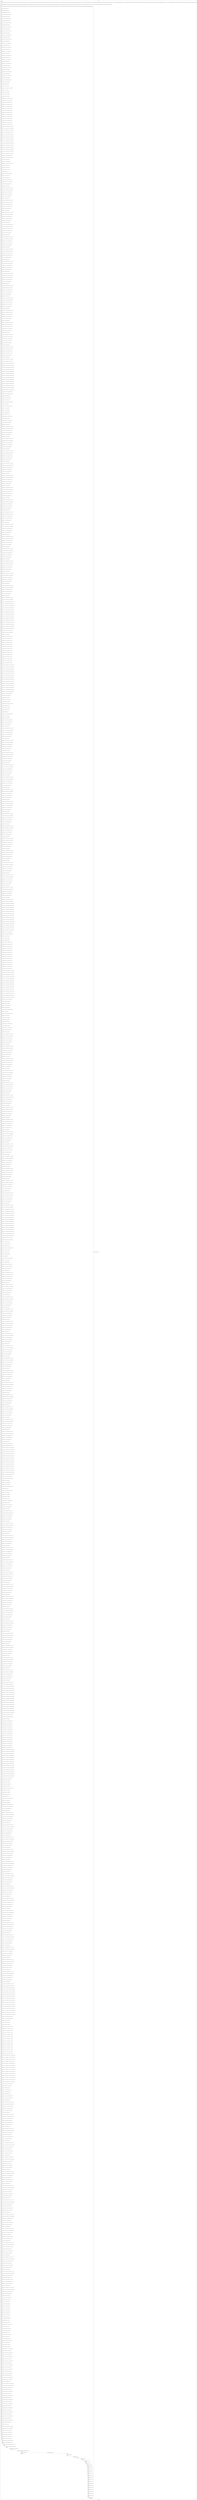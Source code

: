 digraph G {
label="Btor2XCFA";
subgraph cluster_0 {
label="main";
main_init[];
l1[];
l3[];
l4[];
l5[];
l6[];
l7[];
l8[];
l9[];
l10[];
l11[];
l12[];
l13[];
l14[];
l15[];
l16[];
l17[];
l18[];
l19[];
l20[];
l21[];
l22[];
l23[];
l24[];
l25[];
l26[];
l27[];
l28[];
l29[];
l30[];
l31[];
l32[];
l33[];
l34[];
l35[];
l36[];
l37[];
l38[];
l39[];
l40[];
l41[];
l42[];
l43[];
l44[];
l45[];
l46[];
l47[];
l48[];
l49[];
l50[];
l51[];
l52[];
l53[];
l54[];
l55[];
l56[];
l57[];
l58[];
l59[];
l60[];
l61[];
l62[];
l63[];
l64[];
l65[];
l66[];
l67[];
l68[];
l69[];
l70[];
l71[];
l72[];
l73[];
l74[];
l75[];
l76[];
l77[];
l78[];
l79[];
l80[];
l81[];
l82[];
l83[];
l84[];
l85[];
l86[];
l87[];
l88[];
l89[];
l90[];
l91[];
l92[];
l93[];
l94[];
l95[];
l96[];
l97[];
l98[];
l99[];
l100[];
l101[];
l102[];
l103[];
l104[];
l105[];
l106[];
l107[];
l108[];
l109[];
l110[];
l111[];
l112[];
l113[];
l114[];
l115[];
l116[];
l117[];
l118[];
l119[];
l120[];
l121[];
l122[];
l123[];
l124[];
l125[];
l126[];
l127[];
l128[];
l129[];
l130[];
l131[];
l132[];
l133[];
l134[];
l135[];
l136[];
l137[];
l138[];
l139[];
l140[];
l141[];
l142[];
l143[];
l144[];
l145[];
l146[];
l147[];
l148[];
l149[];
l150[];
l151[];
l152[];
l153[];
l154[];
l155[];
l156[];
l157[];
l158[];
l159[];
l160[];
l161[];
l162[];
l163[];
l164[];
l165[];
l166[];
l167[];
l168[];
l169[];
l170[];
l171[];
l172[];
l173[];
l174[];
l175[];
l176[];
l177[];
l178[];
l179[];
l180[];
l181[];
l182[];
l183[];
l184[];
l185[];
l186[];
l187[];
l188[];
l189[];
l190[];
l191[];
l192[];
l193[];
l194[];
l195[];
l196[];
l197[];
l198[];
l199[];
l200[];
l201[];
l202[];
l203[];
l204[];
l205[];
l206[];
l207[];
l208[];
l209[];
l210[];
l211[];
l212[];
l213[];
l214[];
l215[];
l216[];
l217[];
l218[];
l219[];
l220[];
l221[];
l222[];
l223[];
l224[];
l225[];
l226[];
l227[];
l228[];
l229[];
l230[];
l231[];
l232[];
l233[];
l234[];
l235[];
l236[];
l237[];
l238[];
l239[];
l240[];
l241[];
l242[];
l243[];
l244[];
l245[];
l246[];
l247[];
l248[];
l249[];
l250[];
l251[];
l252[];
l253[];
l254[];
l255[];
l256[];
l257[];
l258[];
l259[];
l260[];
l261[];
l262[];
l263[];
l264[];
l265[];
l266[];
l267[];
l268[];
l269[];
l270[];
l271[];
l272[];
l273[];
l274[];
l275[];
l276[];
l277[];
l278[];
l279[];
l280[];
l281[];
l282[];
l283[];
l284[];
l285[];
l286[];
l287[];
l288[];
l289[];
l290[];
l291[];
l292[];
l293[];
l294[];
l295[];
l296[];
l297[];
l298[];
l299[];
l300[];
l301[];
l302[];
l303[];
l304[];
l305[];
l306[];
l307[];
l308[];
l309[];
l310[];
l311[];
l312[];
l313[];
l314[];
l315[];
l316[];
l317[];
l318[];
l319[];
l320[];
l321[];
l322[];
l323[];
l324[];
l325[];
l326[];
l327[];
l328[];
l329[];
l330[];
l331[];
l332[];
l333[];
l334[];
l335[];
l336[];
l337[];
l338[];
l339[];
l340[];
l341[];
l342[];
l343[];
l344[];
l345[];
l346[];
l347[];
l348[];
l349[];
l350[];
l351[];
l352[];
l353[];
l354[];
l355[];
l356[];
l357[];
l358[];
l359[];
l360[];
l361[];
l362[];
l363[];
l364[];
l365[];
l366[];
l367[];
l368[];
l369[];
l370[];
l371[];
l372[];
l373[];
l374[];
l375[];
l376[];
l377[];
l378[];
l379[];
l380[];
l381[];
l382[];
l383[];
l384[];
l385[];
l386[];
l387[];
l388[];
l389[];
l390[];
l391[];
l392[];
l393[];
l394[];
l395[];
l396[];
l397[];
l398[];
l399[];
l400[];
l401[];
l402[];
l403[];
l404[];
l405[];
l406[];
l407[];
l408[];
l409[];
l410[];
l411[];
l412[];
l413[];
l414[];
l415[];
l416[];
l417[];
l418[];
l419[];
l420[];
l421[];
l422[];
l423[];
l424[];
l425[];
l426[];
l427[];
l428[];
l429[];
l430[];
l431[];
l432[];
l433[];
l434[];
l435[];
l436[];
l437[];
l438[];
l439[];
l440[];
l441[];
l442[];
l443[];
l444[];
l445[];
l446[];
l447[];
l448[];
l449[];
l450[];
l451[];
l452[];
l453[];
l454[];
l455[];
l456[];
l457[];
l458[];
l459[];
l460[];
l461[];
l462[];
l463[];
l464[];
l465[];
l466[];
l467[];
l468[];
l469[];
l470[];
l471[];
l472[];
l473[];
l474[];
l475[];
l476[];
l477[];
l478[];
l479[];
l480[];
l481[];
l482[];
l483[];
l484[];
l485[];
l486[];
l487[];
l488[];
l489[];
l490[];
l491[];
l492[];
l493[];
l494[];
l495[];
l496[];
l497[];
l498[];
l499[];
l500[];
l501[];
l502[];
l503[];
l504[];
l505[];
l506[];
l507[];
l508[];
l509[];
l510[];
l511[];
l512[];
l513[];
l514[];
l515[];
l516[];
l517[];
l518[];
l519[];
l520[];
l521[];
l522[];
l523[];
l524[];
l525[];
l526[];
l527[];
l528[];
l529[];
l530[];
l531[];
l532[];
l533[];
l534[];
l535[];
l536[];
l537[];
l538[];
l539[];
l540[];
l541[];
l542[];
l543[];
l544[];
l545[];
l546[];
l547[];
l548[];
l549[];
l550[];
l551[];
l552[];
l553[];
l554[];
l555[];
l556[];
l557[];
l558[];
l559[];
l560[];
l561[];
l562[];
l563[];
l564[];
l565[];
l566[];
l567[];
l568[];
l569[];
l570[];
l571[];
l572[];
l573[];
l574[];
l575[];
l576[];
l577[];
l578[];
l579[];
l580[];
l581[];
l582[];
l583[];
l584[];
l585[];
l586[];
l587[];
l588[];
l589[];
l590[];
l591[];
l592[];
l593[];
l594[];
l595[];
l596[];
l597[];
l598[];
l599[];
l600[];
l601[];
l602[];
l603[];
l604[];
l605[];
l606[];
l607[];
l608[];
l609[];
l610[];
l611[];
l612[];
l613[];
l614[];
l615[];
l616[];
l617[];
l618[];
l619[];
l620[];
l621[];
l622[];
l623[];
l624[];
l625[];
l626[];
l627[];
l628[];
l629[];
l630[];
l631[];
l632[];
l633[];
l634[];
l635[];
l636[];
l637[];
l638[];
l639[];
l640[];
l641[];
l642[];
l643[];
l644[];
l645[];
l646[];
l647[];
l648[];
l649[];
l650[];
l651[];
l652[];
l653[];
l654[];
l655[];
l656[];
l657[];
l658[];
l659[];
l660[];
l661[];
l662[];
l663[];
l664[];
l665[];
l666[];
l667[];
l668[];
l669[];
l670[];
l671[];
l672[];
l673[];
l674[];
l675[];
l676[];
l677[];
l678[];
l679[];
l680[];
l681[];
l682[];
l683[];
l684[];
l685[];
l686[];
l687[];
l688[];
l689[];
l690[];
l691[];
l692[];
l693[];
l694[];
l695[];
l696[];
l697[];
l698[];
l699[];
l700[];
l701[];
l702[];
l703[];
l704[];
l705[];
l706[];
l707[];
l708[];
l709[];
l710[];
l711[];
l712[];
l713[];
l714[];
l715[];
l716[];
l717[];
l718[];
l719[];
l720[];
l721[];
l722[];
l723[];
l724[];
l725[];
l726[];
l727[];
l728[];
l729[];
l730[];
l731[];
l732[];
l733[];
l734[];
l735[];
l736[];
l737[];
l738[];
l739[];
l740[];
l741[];
l742[];
l743[];
l744[];
l745[];
l746[];
l747[];
l748[];
l749[];
l750[];
l751[];
l752[];
l753[];
l754[];
l755[];
l756[];
l757[];
l758[];
l759[];
l760[];
l761[];
l762[];
l763[];
l764[];
l765[];
l766[];
l767[];
l768[];
l769[];
l770[];
l771[];
l772[];
l773[];
l774[];
l775[];
l776[];
l777[];
l778[];
l779[];
l780[];
l781[];
l782[];
l783[];
l784[];
l785[];
l786[];
l787[];
l788[];
l789[];
l790[];
l791[];
l792[];
l793[];
l794[];
l795[];
l796[];
l797[];
l798[];
l799[];
l800[];
l801[];
l802[];
l803[];
l804[];
l805[];
l806[];
l807[];
l808[];
l809[];
l810[];
l811[];
l812[];
l813[];
l814[];
l815[];
l816[];
l817[];
l818[];
l819[];
l820[];
l821[];
l822[];
l823[];
l824[];
l825[];
l826[];
l827[];
l828[];
l829[];
l830[];
l831[];
l832[];
l833[];
l834[];
l835[];
l836[];
l837[];
l838[];
l839[];
l840[];
l841[];
l842[];
l843[];
l844[];
l845[];
l846[];
l847[];
l848[];
l849[];
l850[];
l851[];
l852[];
l853[];
l854[];
l855[];
l856[];
l857[];
l858[];
l859[];
l860[];
l861[];
l862[];
l863[];
l864[];
l865[];
l866[];
l867[];
l868[];
l869[];
l870[];
l871[];
l872[];
l873[];
l874[];
l875[];
l876[];
l877[];
l878[];
l879[];
l880[];
l881[];
l882[];
l883[];
l884[];
l885[];
l886[];
l887[];
l888[];
l889[];
l890[];
l891[];
l892[];
l893[];
l894[];
l895[];
l896[];
l897[];
l898[];
l899[];
l900[];
l901[];
l902[];
l903[];
l904[];
l905[];
l906[];
l907[];
l908[];
l909[];
l910[];
l911[];
l912[];
l913[];
l914[];
l915[];
l916[];
l917[];
l918[];
l919[];
l920[];
l921[];
l922[];
l923[];
l924[];
l925[];
l926[];
l927[];
l928[];
l929[];
l930[];
l931[];
l932[];
l933[];
l934[];
l935[];
l936[];
l937[];
l938[];
l939[];
l940[];
l941[];
l942[];
l943[];
l944[];
l945[];
l946[];
l947[];
l948[];
l949[];
l950[];
l951[];
l952[];
l953[];
l954[];
l955[];
l956[];
l957[];
l958[];
l959[];
l960[];
l961[];
l962[];
l963[];
l964[];
l965[];
l966[];
l967[];
l968[];
l969[];
l970[];
l971[];
l972[];
l973[];
l974[];
l975[];
l976[];
l977[];
l978[];
l979[];
l980[];
l981[];
l982[];
l983[];
l984[];
l985[];
l986[];
l987[];
l988[];
l989[];
l990[];
l991[];
l992[];
l993[];
l994[];
l995[];
l996[];
l997[];
l998[];
l999[];
l1000[];
l1001[];
l1002[];
l1003[];
l1004[];
l1005[];
l1006[];
l1007[];
l1008[];
l1009[];
l1010[];
l1011[];
l1012[];
l1013[];
l1014[];
l1015[];
l1016[];
l1017[];
l1018[];
l1019[];
l1020[];
l1021[];
l1022[];
l1023[];
l1024[];
l1025[];
l1026[];
l1027[];
l1028[];
l1029[];
l1030[];
l1031[];
l1032[];
l1033[];
l1034[];
l1035[];
l1036[];
l1037[];
l1038[];
l1039[];
l1040[];
l1041[];
l1042[];
l1043[];
l1044[];
l1045[];
l1046[];
l1047[];
l1048[];
l1049[];
l1050[];
l1051[];
l1052[];
l1053[];
l1054[];
l1055[];
l1056[];
l1057[];
l1058[];
l1059[];
l1060[];
l1061[];
l1062[];
l1063[];
l1064[];
l1065[];
l1066[];
l1067[];
l1068[];
l1069[];
l1070[];
l1071[];
l1072[];
l1073[];
l1074[];
l1075[];
l1076[];
l1077[];
l1078[];
l1079[];
l1080[];
l1081[];
l1082[];
l1083[];
l1084[];
l1085[];
l1086[];
l1087[];
l1088[];
l1089[];
l1090[];
l1091[];
l1092[];
l1093[];
l1094[];
l1095[];
l1096[];
l1097[];
l1098[];
l1099[];
l1100[];
l1101[];
l1102[];
l1103[];
l1104[];
l1105[];
l1106[];
l1107[];
l1108[];
l1109[];
l1110[];
l1111[];
l1112[];
l1113[];
l1114[];
l1115[];
l1116[];
l1117[];
l1118[];
l1119[];
l1120[];
l1121[];
l1122[];
l1123[];
l1124[];
l1125[];
l1126[];
l1127[];
l1128[];
l1129[];
l1130[];
l1131[];
l1132[];
l1133[];
l1134[];
l1135[];
l1136[];
l1137[];
l1138[];
l1139[];
l1140[];
l1141[];
l1142[];
l1143[];
l1144[];
l1145[];
l1146[];
l1147[];
l1148[];
l1149[];
l1150[];
l1151[];
l1152[];
l1153[];
l1154[];
l1155[];
l1156[];
l1157[];
l1158[];
l1159[];
l1160[];
l1161[];
l1162[];
l1163[];
l1164[];
l1165[];
l1166[];
l1167[];
l1168[];
l1169[];
l1170[];
l1171[];
l1172[];
l1173[];
l1174[];
l1175[];
l1176[];
l1177[];
l1178[];
l1179[];
l1180[];
l1181[];
l1182[];
l1183[];
l1184[];
l1185[];
l1186[];
l1187[];
l1188[];
l1189[];
l1190[];
l1191[];
l1192[];
l1193[];
l1194[];
l1195[];
l1196[];
l1197[];
l1198[];
l1199[];
l1200[];
l1201[];
l1202[];
l1203[];
main_error[];
l1204[];
l1205[];
l1206[];
l1207[];
l1208[];
l1209[];
l1210[];
l1211[];
l1212[];
l1213[];
l1214[];
l1215[];
l1216[];
l1217[];
l1218[];
l1219[];
l1220[];
l1221[];
l1222[];
l1223[];
l1224[];
l1225[];
l1226[];
main_init -> l1 [label="[(assign const_5 #b00000000),(assign const_40 #b0),(assign const_56 #b00000001),(assign const_71 #b00000000),(assign const_74 #b00000010),(assign const_137 #b1),(assign const_140 #b000000000000000000000000),(assign const_142 #b00000000000000000000000000000000),(assign const_144 #b00000000000000000000000000000101),(assign const_148 #b00000000000000000000000000000001),(assign const_152 #b00000000000000000000000000000010),(assign const_154 #b00000000000000000000000000000011),(assign const_156 #b00000000000000000000000000000100),(assign const_159 #b00000000000000000000000000000110),(assign const_161 #b00000000000000000000000000000111),(assign const_163 #b00000000000000000000000000001000),(assign const_165 #b00000000000000000000000000001001),(assign const_167 #b00000000000000000000000000001010),(assign const_169 #b00000000000000000000000000001011),(assign const_171 #b00000000000000000000000000001100),(assign const_173 #b00000000000000000000000000001101),(assign const_286 #b00000000000000000000000000001110)] "];
l3 -> l4 [label="[(havoc input_95),(havoc input_97),(havoc input_99),(havoc input_101),(havoc input_103),(havoc input_105),(havoc input_107),(havoc input_109),(havoc input_111),(havoc input_113),(havoc input_115),(havoc input_117),(havoc input_119),(havoc input_121),(havoc input_123),(havoc input_125),(havoc input_127),(havoc input_129),(havoc input_131),(havoc input_133),(havoc input_135),(havoc input_139),(havoc input_193),(havoc input_312),(havoc input_461),(havoc input_612),(havoc input_730),(havoc input_848),(havoc input_997),(havoc input_1148)] "];
l4 -> l5 [label="[(assign binary_53 (bvand state_41 state_43))] "];
l5 -> l6 [label="[(assign binary_54 (bvand binary_53 state_45))] "];
l6 -> l7 [label="[(assign binary_55 (bvand binary_54 (bvnot state_47)))] "];
l7 -> l8 [label="[(assign comparison_57 (ite (= const_56 state_6) #b1 #b0))] "];
l8 -> l9 [label="[(assign binary_58 (bvand binary_55 comparison_57))] "];
l9 -> l10 [label="[(assign comparison_59 (ite (= const_56 state_8) #b1 #b0))] "];
l10 -> l11 [label="[(assign binary_60 (bvand binary_58 comparison_59))] "];
l11 -> l12 [label="[(assign comparison_61 (ite (= const_56 state_10) #b1 #b0))] "];
l12 -> l13 [label="[(assign binary_62 (bvand binary_60 comparison_61))] "];
l13 -> l14 [label="[(assign comparison_63 (ite (= const_56 state_12) #b1 #b0))] "];
l14 -> l15 [label="[(assign binary_64 (bvand binary_62 comparison_63))] "];
l15 -> l16 [label="[(assign comparison_65 (ite (= const_56 state_14) #b1 #b0))] "];
l16 -> l17 [label="[(assign binary_66 (bvand binary_64 comparison_65))] "];
l17 -> l18 [label="[(assign comparison_67 (ite (= const_56 state_16) #b1 #b0))] "];
l18 -> l19 [label="[(assign binary_68 (bvand binary_66 comparison_67))] "];
l19 -> l20 [label="[(assign comparison_69 (ite (= const_56 state_18) #b1 #b0))] "];
l20 -> l21 [label="[(assign binary_70 (bvand binary_68 comparison_69))] "];
l21 -> l22 [label="[(assign comparison_72 (ite (= const_71 state_20) #b1 #b0))] "];
l22 -> l23 [label="[(assign binary_73 (bvand binary_70 comparison_72))] "];
l23 -> l24 [label="[(assign comparison_75 (ite (= const_74 state_22) #b1 #b0))] "];
l24 -> l25 [label="[(assign binary_76 (bvand binary_73 comparison_75))] "];
l25 -> l26 [label="[(assign comparison_77 (ite (= const_74 state_24) #b1 #b0))] "];
l26 -> l27 [label="[(assign binary_78 (bvand binary_76 comparison_77))] "];
l27 -> l28 [label="[(assign comparison_79 (ite (= const_74 state_26) #b1 #b0))] "];
l28 -> l29 [label="[(assign binary_80 (bvand binary_78 comparison_79))] "];
l29 -> l30 [label="[(assign comparison_81 (ite (= const_74 state_28) #b1 #b0))] "];
l30 -> l31 [label="[(assign binary_82 (bvand binary_80 comparison_81))] "];
l31 -> l32 [label="[(assign comparison_83 (ite (= const_74 state_30) #b1 #b0))] "];
l32 -> l33 [label="[(assign binary_84 (bvand binary_82 comparison_83))] "];
l33 -> l34 [label="[(assign comparison_85 (ite (= const_74 state_32) #b1 #b0))] "];
l34 -> l35 [label="[(assign binary_86 (bvand binary_84 comparison_85))] "];
l35 -> l36 [label="[(assign comparison_87 (ite (= const_74 state_34) #b1 #b0))] "];
l36 -> l37 [label="[(assign binary_88 (bvand binary_86 comparison_87))] "];
l37 -> l38 [label="[(assign comparison_89 (ite (= const_74 state_36) #b1 #b0))] "];
l38 -> l39 [label="[(assign binary_90 (bvand binary_88 comparison_89))] "];
l39 -> l40 [label="[(assign comparison_91 (ite (= const_56 state_38) #b1 #b0))] "];
l40 -> l41 [label="[(assign binary_92 (bvand binary_90 comparison_91))] "];
l41 -> l42 [label="[(assign binary_93 (bvand state_51 binary_92))] "];
l42 -> l43 [label="[(assign binary_141 (++ const_140 input_125))] "];
l43 -> l44 [label="[(assign comparison_143 (ite (bvule binary_141 const_142) #b1 #b0))] "];
l44 -> l45 [label="[(assign binary_145 (++ const_140 input_127))] "];
l45 -> l46 [label="[(assign binary_146 (bvmul const_144 binary_145))] "];
l46 -> l47 [label="[(assign binary_147 (bvadd binary_141 binary_146))] "];
l47 -> l48 [label="[(assign binary_149 (bvsub binary_147 const_148))] "];
l48 -> l49 [label="[(assign comparison_150 (ite (= const_142 binary_149) #b1 #b0))] "];
l49 -> l50 [label="[(assign comparison_151 (ite (= const_148 binary_149) #b1 #b0))] "];
l50 -> l51 [label="[(assign comparison_153 (ite (= const_152 binary_149) #b1 #b0))] "];
l51 -> l52 [label="[(assign comparison_155 (ite (= const_154 binary_149) #b1 #b0))] "];
l52 -> l53 [label="[(assign comparison_157 (ite (= const_156 binary_149) #b1 #b0))] "];
l53 -> l54 [label="[(assign comparison_158 (ite (= const_144 binary_149) #b1 #b0))] "];
l54 -> l55 [label="[(assign comparison_160 (ite (= const_159 binary_149) #b1 #b0))] "];
l55 -> l56 [label="[(assign comparison_162 (ite (= const_161 binary_149) #b1 #b0))] "];
l56 -> l57 [label="[(assign comparison_164 (ite (= const_163 binary_149) #b1 #b0))] "];
l57 -> l58 [label="[(assign comparison_166 (ite (= const_165 binary_149) #b1 #b0))] "];
l58 -> l59 [label="[(assign comparison_168 (ite (= const_167 binary_149) #b1 #b0))] "];
l59 -> l60 [label="[(assign comparison_170 (ite (= const_169 binary_149) #b1 #b0))] "];
l60 -> l61 [label="[(assign comparison_172 (ite (= const_171 binary_149) #b1 #b0))] "];
l61 -> l62 [label="[(assign comparison_174 (ite (= const_173 binary_149) #b1 #b0))] "];
l62 -> l63 [label="[(assign ternary_175 (ite (= comparison_174 #b1) input_121 input_123))] "];
l63 -> l64 [label="[(assign ternary_176 (ite (= comparison_172 #b1) input_119 ternary_175))] "];
l64 -> l65 [label="[(assign ternary_177 (ite (= comparison_170 #b1) input_117 ternary_176))] "];
l65 -> l66 [label="[(assign ternary_178 (ite (= comparison_168 #b1) input_115 ternary_177))] "];
l66 -> l67 [label="[(assign ternary_179 (ite (= comparison_166 #b1) input_113 ternary_178))] "];
l67 -> l68 [label="[(assign ternary_180 (ite (= comparison_164 #b1) input_111 ternary_179))] "];
l68 -> l69 [label="[(assign ternary_181 (ite (= comparison_162 #b1) input_109 ternary_180))] "];
l69 -> l70 [label="[(assign ternary_182 (ite (= comparison_160 #b1) input_107 ternary_181))] "];
l70 -> l71 [label="[(assign ternary_183 (ite (= comparison_158 #b1) input_105 ternary_182))] "];
l71 -> l72 [label="[(assign ternary_184 (ite (= comparison_157 #b1) input_103 ternary_183))] "];
l72 -> l73 [label="[(assign ternary_185 (ite (= comparison_155 #b1) input_101 ternary_184))] "];
l73 -> l74 [label="[(assign ternary_186 (ite (= comparison_153 #b1) input_99 ternary_185))] "];
l74 -> l75 [label="[(assign ternary_187 (ite (= comparison_151 #b1) input_97 ternary_186))] "];
l75 -> l76 [label="[(assign ternary_188 (ite (= comparison_150 #b1) input_95 ternary_187))] "];
l76 -> l77 [label="[(assign comparison_189 (ite (= const_56 ternary_188) #b1 #b0))] "];
l77 -> l78 [label="[(assign binary_190 (bvand (bvnot comparison_143) comparison_189))] "];
l78 -> l79 [label="[(assign binary_191 (bvand input_129 binary_190))] "];
l79 -> l80 [label="[(assign binary_192 (bvor (bvnot input_139) binary_191))] "];
l80 -> l81 [label="[(assign comparison_194 (ite (bvule binary_145 const_142) #b1 #b0))] "];
l81 -> l82 [label="[(assign binary_195 (bvsub binary_145 const_148))] "];
l82 -> l83 [label="[(assign binary_196 (bvmul const_144 binary_195))] "];
l83 -> l84 [label="[(assign binary_197 (bvsub binary_141 const_148))] "];
l84 -> l85 [label="[(assign slice_198 (extract binary_197 0 8))] "];
l85 -> l86 [label="[(assign ternary_199 (ite (= input_139 #b1) slice_198 input_125))] "];
l86 -> l87 [label="[(assign binary_200 (++ const_140 ternary_199))] "];
l87 -> l88 [label="[(assign binary_201 (bvadd binary_196 binary_200))] "];
l88 -> l89 [label="[(assign comparison_202 (ite (= const_142 binary_201) #b1 #b0))] "];
l89 -> l90 [label="[(assign comparison_203 (ite (= const_142 binary_147) #b1 #b0))] "];
l90 -> l91 [label="[(assign binary_204 (bvor comparison_150 comparison_203))] "];
l91 -> l92 [label="[(assign binary_205 (bvand input_139 binary_204))] "];
l92 -> l93 [label="[(assign ternary_206 (ite (= comparison_150 #b1) const_71 const_56))] "];
l93 -> l94 [label="[(assign ternary_207 (ite (= binary_205 #b1) ternary_206 input_95))] "];
l94 -> l95 [label="[(assign comparison_208 (ite (= const_148 binary_201) #b1 #b0))] "];
l95 -> l96 [label="[(assign comparison_209 (ite (= const_148 binary_147) #b1 #b0))] "];
l96 -> l97 [label="[(assign binary_210 (bvor comparison_151 comparison_209))] "];
l97 -> l98 [label="[(assign binary_211 (bvand input_139 binary_210))] "];
l98 -> l99 [label="[(assign ternary_212 (ite (= comparison_151 #b1) const_71 const_56))] "];
l99 -> l100 [label="[(assign ternary_213 (ite (= binary_211 #b1) ternary_212 input_97))] "];
l100 -> l101 [label="[(assign comparison_214 (ite (= const_152 binary_201) #b1 #b0))] "];
l101 -> l102 [label="[(assign comparison_215 (ite (= const_152 binary_147) #b1 #b0))] "];
l102 -> l103 [label="[(assign binary_216 (bvor comparison_153 comparison_215))] "];
l103 -> l104 [label="[(assign binary_217 (bvand input_139 binary_216))] "];
l104 -> l105 [label="[(assign ternary_218 (ite (= comparison_153 #b1) const_71 const_56))] "];
l105 -> l106 [label="[(assign ternary_219 (ite (= binary_217 #b1) ternary_218 input_99))] "];
l106 -> l107 [label="[(assign comparison_220 (ite (= const_154 binary_201) #b1 #b0))] "];
l107 -> l108 [label="[(assign comparison_221 (ite (= const_154 binary_147) #b1 #b0))] "];
l108 -> l109 [label="[(assign binary_222 (bvor comparison_155 comparison_221))] "];
l109 -> l110 [label="[(assign binary_223 (bvand input_139 binary_222))] "];
l110 -> l111 [label="[(assign ternary_224 (ite (= comparison_155 #b1) const_71 const_56))] "];
l111 -> l112 [label="[(assign ternary_225 (ite (= binary_223 #b1) ternary_224 input_101))] "];
l112 -> l113 [label="[(assign comparison_226 (ite (= const_156 binary_201) #b1 #b0))] "];
l113 -> l114 [label="[(assign comparison_227 (ite (= const_156 binary_147) #b1 #b0))] "];
l114 -> l115 [label="[(assign binary_228 (bvor comparison_157 comparison_227))] "];
l115 -> l116 [label="[(assign binary_229 (bvand input_139 binary_228))] "];
l116 -> l117 [label="[(assign ternary_230 (ite (= comparison_157 #b1) const_71 const_56))] "];
l117 -> l118 [label="[(assign ternary_231 (ite (= binary_229 #b1) ternary_230 input_103))] "];
l118 -> l119 [label="[(assign comparison_232 (ite (= const_144 binary_201) #b1 #b0))] "];
l119 -> l120 [label="[(assign comparison_233 (ite (= const_144 binary_147) #b1 #b0))] "];
l120 -> l121 [label="[(assign binary_234 (bvor comparison_158 comparison_233))] "];
l121 -> l122 [label="[(assign binary_235 (bvand input_139 binary_234))] "];
l122 -> l123 [label="[(assign ternary_236 (ite (= comparison_158 #b1) const_71 const_56))] "];
l123 -> l124 [label="[(assign ternary_237 (ite (= binary_235 #b1) ternary_236 input_105))] "];
l124 -> l125 [label="[(assign comparison_238 (ite (= const_159 binary_201) #b1 #b0))] "];
l125 -> l126 [label="[(assign comparison_239 (ite (= const_159 binary_147) #b1 #b0))] "];
l126 -> l127 [label="[(assign binary_240 (bvor comparison_160 comparison_239))] "];
l127 -> l128 [label="[(assign binary_241 (bvand input_139 binary_240))] "];
l128 -> l129 [label="[(assign ternary_242 (ite (= comparison_160 #b1) const_71 const_56))] "];
l129 -> l130 [label="[(assign ternary_243 (ite (= binary_241 #b1) ternary_242 input_107))] "];
l130 -> l131 [label="[(assign comparison_244 (ite (= const_161 binary_201) #b1 #b0))] "];
l131 -> l132 [label="[(assign comparison_245 (ite (= const_161 binary_147) #b1 #b0))] "];
l132 -> l133 [label="[(assign binary_246 (bvor comparison_162 comparison_245))] "];
l133 -> l134 [label="[(assign binary_247 (bvand input_139 binary_246))] "];
l134 -> l135 [label="[(assign ternary_248 (ite (= comparison_162 #b1) const_71 const_56))] "];
l135 -> l136 [label="[(assign ternary_249 (ite (= binary_247 #b1) ternary_248 input_109))] "];
l136 -> l137 [label="[(assign comparison_250 (ite (= const_163 binary_201) #b1 #b0))] "];
l137 -> l138 [label="[(assign comparison_251 (ite (= const_163 binary_147) #b1 #b0))] "];
l138 -> l139 [label="[(assign binary_252 (bvor comparison_164 comparison_251))] "];
l139 -> l140 [label="[(assign binary_253 (bvand input_139 binary_252))] "];
l140 -> l141 [label="[(assign ternary_254 (ite (= comparison_164 #b1) const_71 const_56))] "];
l141 -> l142 [label="[(assign ternary_255 (ite (= binary_253 #b1) ternary_254 input_111))] "];
l142 -> l143 [label="[(assign comparison_256 (ite (= const_165 binary_201) #b1 #b0))] "];
l143 -> l144 [label="[(assign comparison_257 (ite (= const_165 binary_147) #b1 #b0))] "];
l144 -> l145 [label="[(assign binary_258 (bvor comparison_166 comparison_257))] "];
l145 -> l146 [label="[(assign binary_259 (bvand input_139 binary_258))] "];
l146 -> l147 [label="[(assign ternary_260 (ite (= comparison_166 #b1) const_71 const_56))] "];
l147 -> l148 [label="[(assign ternary_261 (ite (= binary_259 #b1) ternary_260 input_113))] "];
l148 -> l149 [label="[(assign comparison_262 (ite (= const_167 binary_201) #b1 #b0))] "];
l149 -> l150 [label="[(assign comparison_263 (ite (= const_167 binary_147) #b1 #b0))] "];
l150 -> l151 [label="[(assign binary_264 (bvor comparison_168 comparison_263))] "];
l151 -> l152 [label="[(assign binary_265 (bvand input_139 binary_264))] "];
l152 -> l153 [label="[(assign ternary_266 (ite (= comparison_168 #b1) const_71 const_56))] "];
l153 -> l154 [label="[(assign ternary_267 (ite (= binary_265 #b1) ternary_266 input_115))] "];
l154 -> l155 [label="[(assign comparison_268 (ite (= const_169 binary_201) #b1 #b0))] "];
l155 -> l156 [label="[(assign comparison_269 (ite (= const_169 binary_147) #b1 #b0))] "];
l156 -> l157 [label="[(assign binary_270 (bvor comparison_170 comparison_269))] "];
l157 -> l158 [label="[(assign binary_271 (bvand input_139 binary_270))] "];
l158 -> l159 [label="[(assign ternary_272 (ite (= comparison_170 #b1) const_71 const_56))] "];
l159 -> l160 [label="[(assign ternary_273 (ite (= binary_271 #b1) ternary_272 input_117))] "];
l160 -> l161 [label="[(assign comparison_274 (ite (= const_171 binary_201) #b1 #b0))] "];
l161 -> l162 [label="[(assign comparison_275 (ite (= const_171 binary_147) #b1 #b0))] "];
l162 -> l163 [label="[(assign binary_276 (bvor comparison_172 comparison_275))] "];
l163 -> l164 [label="[(assign binary_277 (bvand input_139 binary_276))] "];
l164 -> l165 [label="[(assign ternary_278 (ite (= comparison_172 #b1) const_71 const_56))] "];
l165 -> l166 [label="[(assign ternary_279 (ite (= binary_277 #b1) ternary_278 input_119))] "];
l166 -> l167 [label="[(assign comparison_280 (ite (= const_173 binary_201) #b1 #b0))] "];
l167 -> l168 [label="[(assign comparison_281 (ite (= const_173 binary_147) #b1 #b0))] "];
l168 -> l169 [label="[(assign binary_282 (bvor comparison_174 comparison_281))] "];
l169 -> l170 [label="[(assign binary_283 (bvand input_139 binary_282))] "];
l170 -> l171 [label="[(assign ternary_284 (ite (= comparison_174 #b1) const_71 const_56))] "];
l171 -> l172 [label="[(assign ternary_285 (ite (= binary_283 #b1) ternary_284 input_121))] "];
l172 -> l173 [label="[(assign comparison_287 (ite (= const_286 binary_149) #b1 #b0))] "];
l173 -> l174 [label="[(assign comparison_288 (ite (= const_286 binary_147) #b1 #b0))] "];
l174 -> l175 [label="[(assign binary_289 (bvor comparison_287 comparison_288))] "];
l175 -> l176 [label="[(assign binary_290 (bvand input_139 binary_289))] "];
l176 -> l177 [label="[(assign ternary_291 (ite (= comparison_287 #b1) const_71 const_56))] "];
l177 -> l178 [label="[(assign ternary_292 (ite (= binary_290 #b1) ternary_291 input_123))] "];
l178 -> l179 [label="[(assign ternary_293 (ite (= comparison_280 #b1) ternary_285 ternary_292))] "];
l179 -> l180 [label="[(assign ternary_294 (ite (= comparison_274 #b1) ternary_279 ternary_293))] "];
l180 -> l181 [label="[(assign ternary_295 (ite (= comparison_268 #b1) ternary_273 ternary_294))] "];
l181 -> l182 [label="[(assign ternary_296 (ite (= comparison_262 #b1) ternary_267 ternary_295))] "];
l182 -> l183 [label="[(assign ternary_297 (ite (= comparison_256 #b1) ternary_261 ternary_296))] "];
l183 -> l184 [label="[(assign ternary_298 (ite (= comparison_250 #b1) ternary_255 ternary_297))] "];
l184 -> l185 [label="[(assign ternary_299 (ite (= comparison_244 #b1) ternary_249 ternary_298))] "];
l185 -> l186 [label="[(assign ternary_300 (ite (= comparison_238 #b1) ternary_243 ternary_299))] "];
l186 -> l187 [label="[(assign ternary_301 (ite (= comparison_232 #b1) ternary_237 ternary_300))] "];
l187 -> l188 [label="[(assign ternary_302 (ite (= comparison_226 #b1) ternary_231 ternary_301))] "];
l188 -> l189 [label="[(assign ternary_303 (ite (= comparison_220 #b1) ternary_225 ternary_302))] "];
l189 -> l190 [label="[(assign ternary_304 (ite (= comparison_214 #b1) ternary_219 ternary_303))] "];
l190 -> l191 [label="[(assign ternary_305 (ite (= comparison_208 #b1) ternary_213 ternary_304))] "];
l191 -> l192 [label="[(assign ternary_306 (ite (= comparison_202 #b1) ternary_207 ternary_305))] "];
l192 -> l193 [label="[(assign comparison_307 (ite (= const_56 ternary_306) #b1 #b0))] "];
l193 -> l194 [label="[(assign binary_308 (bvand (bvnot comparison_194) comparison_307))] "];
l194 -> l195 [label="[(assign binary_309 (bvand input_129 binary_308))] "];
l195 -> l196 [label="[(assign binary_310 (bvor (bvnot input_193) binary_309))] "];
l196 -> l197 [label="[(assign binary_311 (bvand binary_192 binary_310))] "];
l197 -> l198 [label="[(assign comparison_313 (ite (bvule binary_200 const_148) #b1 #b0))] "];
l198 -> l199 [label="[(assign slice_314 (extract binary_195 0 8))] "];
l199 -> l200 [label="[(assign ternary_315 (ite (= input_193 #b1) slice_314 input_127))] "];
l200 -> l201 [label="[(assign binary_316 (++ const_140 ternary_315))] "];
l201 -> l202 [label="[(assign binary_317 (bvmul const_144 binary_316))] "];
l202 -> l203 [label="[(assign binary_318 (bvadd binary_200 binary_317))] "];
l203 -> l204 [label="[(assign binary_319 (bvsub binary_318 const_148))] "];
l204 -> l205 [label="[(assign comparison_320 (ite (= const_142 binary_319) #b1 #b0))] "];
l205 -> l206 [label="[(assign binary_321 (bvadd binary_146 binary_200))] "];
l206 -> l207 [label="[(assign comparison_322 (ite (= const_142 binary_321) #b1 #b0))] "];
l207 -> l208 [label="[(assign binary_323 (bvor comparison_202 comparison_322))] "];
l208 -> l209 [label="[(assign binary_324 (bvand input_193 binary_323))] "];
l209 -> l210 [label="[(assign ternary_325 (ite (= comparison_202 #b1) const_71 const_56))] "];
l210 -> l211 [label="[(assign ternary_326 (ite (= binary_324 #b1) ternary_325 ternary_207))] "];
l211 -> l212 [label="[(assign comparison_327 (ite (= const_148 binary_319) #b1 #b0))] "];
l212 -> l213 [label="[(assign comparison_328 (ite (= const_148 binary_321) #b1 #b0))] "];
l213 -> l214 [label="[(assign binary_329 (bvor comparison_208 comparison_328))] "];
l214 -> l215 [label="[(assign binary_330 (bvand input_193 binary_329))] "];
l215 -> l216 [label="[(assign ternary_331 (ite (= comparison_208 #b1) const_71 const_56))] "];
l216 -> l217 [label="[(assign ternary_332 (ite (= binary_330 #b1) ternary_331 ternary_213))] "];
l217 -> l218 [label="[(assign comparison_333 (ite (= const_152 binary_319) #b1 #b0))] "];
l218 -> l219 [label="[(assign comparison_334 (ite (= const_152 binary_321) #b1 #b0))] "];
l219 -> l220 [label="[(assign binary_335 (bvor comparison_214 comparison_334))] "];
l220 -> l221 [label="[(assign binary_336 (bvand input_193 binary_335))] "];
l221 -> l222 [label="[(assign ternary_337 (ite (= comparison_214 #b1) const_71 const_56))] "];
l222 -> l223 [label="[(assign ternary_338 (ite (= binary_336 #b1) ternary_337 ternary_219))] "];
l223 -> l224 [label="[(assign comparison_339 (ite (= const_154 binary_319) #b1 #b0))] "];
l224 -> l225 [label="[(assign comparison_340 (ite (= const_154 binary_321) #b1 #b0))] "];
l225 -> l226 [label="[(assign binary_341 (bvor comparison_220 comparison_340))] "];
l226 -> l227 [label="[(assign binary_342 (bvand input_193 binary_341))] "];
l227 -> l228 [label="[(assign ternary_343 (ite (= comparison_220 #b1) const_71 const_56))] "];
l228 -> l229 [label="[(assign ternary_344 (ite (= binary_342 #b1) ternary_343 ternary_225))] "];
l229 -> l230 [label="[(assign comparison_345 (ite (= const_156 binary_319) #b1 #b0))] "];
l230 -> l231 [label="[(assign comparison_346 (ite (= const_156 binary_321) #b1 #b0))] "];
l231 -> l232 [label="[(assign binary_347 (bvor comparison_226 comparison_346))] "];
l232 -> l233 [label="[(assign binary_348 (bvand input_193 binary_347))] "];
l233 -> l234 [label="[(assign ternary_349 (ite (= comparison_226 #b1) const_71 const_56))] "];
l234 -> l235 [label="[(assign ternary_350 (ite (= binary_348 #b1) ternary_349 ternary_231))] "];
l235 -> l236 [label="[(assign comparison_351 (ite (= const_144 binary_319) #b1 #b0))] "];
l236 -> l237 [label="[(assign comparison_352 (ite (= const_144 binary_321) #b1 #b0))] "];
l237 -> l238 [label="[(assign binary_353 (bvor comparison_232 comparison_352))] "];
l238 -> l239 [label="[(assign binary_354 (bvand input_193 binary_353))] "];
l239 -> l240 [label="[(assign ternary_355 (ite (= comparison_232 #b1) const_71 const_56))] "];
l240 -> l241 [label="[(assign ternary_356 (ite (= binary_354 #b1) ternary_355 ternary_237))] "];
l241 -> l242 [label="[(assign comparison_357 (ite (= const_159 binary_319) #b1 #b0))] "];
l242 -> l243 [label="[(assign comparison_358 (ite (= const_159 binary_321) #b1 #b0))] "];
l243 -> l244 [label="[(assign binary_359 (bvor comparison_238 comparison_358))] "];
l244 -> l245 [label="[(assign binary_360 (bvand input_193 binary_359))] "];
l245 -> l246 [label="[(assign ternary_361 (ite (= comparison_238 #b1) const_71 const_56))] "];
l246 -> l247 [label="[(assign ternary_362 (ite (= binary_360 #b1) ternary_361 ternary_243))] "];
l247 -> l248 [label="[(assign comparison_363 (ite (= const_161 binary_319) #b1 #b0))] "];
l248 -> l249 [label="[(assign comparison_364 (ite (= const_161 binary_321) #b1 #b0))] "];
l249 -> l250 [label="[(assign binary_365 (bvor comparison_244 comparison_364))] "];
l250 -> l251 [label="[(assign binary_366 (bvand input_193 binary_365))] "];
l251 -> l252 [label="[(assign ternary_367 (ite (= comparison_244 #b1) const_71 const_56))] "];
l252 -> l253 [label="[(assign ternary_368 (ite (= binary_366 #b1) ternary_367 ternary_249))] "];
l253 -> l254 [label="[(assign comparison_369 (ite (= const_163 binary_319) #b1 #b0))] "];
l254 -> l255 [label="[(assign comparison_370 (ite (= const_163 binary_321) #b1 #b0))] "];
l255 -> l256 [label="[(assign binary_371 (bvor comparison_250 comparison_370))] "];
l256 -> l257 [label="[(assign binary_372 (bvand input_193 binary_371))] "];
l257 -> l258 [label="[(assign ternary_373 (ite (= comparison_250 #b1) const_71 const_56))] "];
l258 -> l259 [label="[(assign ternary_374 (ite (= binary_372 #b1) ternary_373 ternary_255))] "];
l259 -> l260 [label="[(assign comparison_375 (ite (= const_165 binary_319) #b1 #b0))] "];
l260 -> l261 [label="[(assign comparison_376 (ite (= const_165 binary_321) #b1 #b0))] "];
l261 -> l262 [label="[(assign binary_377 (bvor comparison_256 comparison_376))] "];
l262 -> l263 [label="[(assign binary_378 (bvand input_193 binary_377))] "];
l263 -> l264 [label="[(assign ternary_379 (ite (= comparison_256 #b1) const_71 const_56))] "];
l264 -> l265 [label="[(assign ternary_380 (ite (= binary_378 #b1) ternary_379 ternary_261))] "];
l265 -> l266 [label="[(assign comparison_381 (ite (= const_167 binary_319) #b1 #b0))] "];
l266 -> l267 [label="[(assign comparison_382 (ite (= const_167 binary_321) #b1 #b0))] "];
l267 -> l268 [label="[(assign binary_383 (bvor comparison_262 comparison_382))] "];
l268 -> l269 [label="[(assign binary_384 (bvand input_193 binary_383))] "];
l269 -> l270 [label="[(assign ternary_385 (ite (= comparison_262 #b1) const_71 const_56))] "];
l270 -> l271 [label="[(assign ternary_386 (ite (= binary_384 #b1) ternary_385 ternary_267))] "];
l271 -> l272 [label="[(assign comparison_387 (ite (= const_169 binary_319) #b1 #b0))] "];
l272 -> l273 [label="[(assign comparison_388 (ite (= const_169 binary_321) #b1 #b0))] "];
l273 -> l274 [label="[(assign binary_389 (bvor comparison_268 comparison_388))] "];
l274 -> l275 [label="[(assign binary_390 (bvand input_193 binary_389))] "];
l275 -> l276 [label="[(assign ternary_391 (ite (= comparison_268 #b1) const_71 const_56))] "];
l276 -> l277 [label="[(assign ternary_392 (ite (= binary_390 #b1) ternary_391 ternary_273))] "];
l277 -> l278 [label="[(assign comparison_393 (ite (= const_171 binary_319) #b1 #b0))] "];
l278 -> l279 [label="[(assign comparison_394 (ite (= const_171 binary_321) #b1 #b0))] "];
l279 -> l280 [label="[(assign binary_395 (bvor comparison_274 comparison_394))] "];
l280 -> l281 [label="[(assign binary_396 (bvand input_193 binary_395))] "];
l281 -> l282 [label="[(assign ternary_397 (ite (= comparison_274 #b1) const_71 const_56))] "];
l282 -> l283 [label="[(assign ternary_398 (ite (= binary_396 #b1) ternary_397 ternary_279))] "];
l283 -> l284 [label="[(assign comparison_399 (ite (= const_173 binary_319) #b1 #b0))] "];
l284 -> l285 [label="[(assign comparison_400 (ite (= const_173 binary_321) #b1 #b0))] "];
l285 -> l286 [label="[(assign binary_401 (bvor comparison_280 comparison_400))] "];
l286 -> l287 [label="[(assign binary_402 (bvand input_193 binary_401))] "];
l287 -> l288 [label="[(assign ternary_403 (ite (= comparison_280 #b1) const_71 const_56))] "];
l288 -> l289 [label="[(assign ternary_404 (ite (= binary_402 #b1) ternary_403 ternary_285))] "];
l289 -> l290 [label="[(assign comparison_405 (ite (= const_286 binary_201) #b1 #b0))] "];
l290 -> l291 [label="[(assign comparison_406 (ite (= const_286 binary_321) #b1 #b0))] "];
l291 -> l292 [label="[(assign binary_407 (bvor comparison_405 comparison_406))] "];
l292 -> l293 [label="[(assign binary_408 (bvand input_193 binary_407))] "];
l293 -> l294 [label="[(assign ternary_409 (ite (= comparison_405 #b1) const_71 const_56))] "];
l294 -> l295 [label="[(assign ternary_410 (ite (= binary_408 #b1) ternary_409 ternary_292))] "];
l295 -> l296 [label="[(assign ternary_411 (ite (= comparison_399 #b1) ternary_404 ternary_410))] "];
l296 -> l297 [label="[(assign ternary_412 (ite (= comparison_393 #b1) ternary_398 ternary_411))] "];
l297 -> l298 [label="[(assign ternary_413 (ite (= comparison_387 #b1) ternary_392 ternary_412))] "];
l298 -> l299 [label="[(assign ternary_414 (ite (= comparison_381 #b1) ternary_386 ternary_413))] "];
l299 -> l300 [label="[(assign ternary_415 (ite (= comparison_375 #b1) ternary_380 ternary_414))] "];
l300 -> l301 [label="[(assign ternary_416 (ite (= comparison_369 #b1) ternary_374 ternary_415))] "];
l301 -> l302 [label="[(assign ternary_417 (ite (= comparison_363 #b1) ternary_368 ternary_416))] "];
l302 -> l303 [label="[(assign ternary_418 (ite (= comparison_357 #b1) ternary_362 ternary_417))] "];
l303 -> l304 [label="[(assign ternary_419 (ite (= comparison_351 #b1) ternary_356 ternary_418))] "];
l304 -> l305 [label="[(assign ternary_420 (ite (= comparison_345 #b1) ternary_350 ternary_419))] "];
l305 -> l306 [label="[(assign ternary_421 (ite (= comparison_339 #b1) ternary_344 ternary_420))] "];
l306 -> l307 [label="[(assign ternary_422 (ite (= comparison_333 #b1) ternary_338 ternary_421))] "];
l307 -> l308 [label="[(assign ternary_423 (ite (= comparison_327 #b1) ternary_332 ternary_422))] "];
l308 -> l309 [label="[(assign ternary_424 (ite (= comparison_320 #b1) ternary_326 ternary_423))] "];
l309 -> l310 [label="[(assign comparison_425 (ite (= const_74 ternary_424) #b1 #b0))] "];
l310 -> l311 [label="[(assign binary_426 (bvand (bvnot comparison_313) comparison_425))] "];
l311 -> l312 [label="[(assign binary_427 (bvsub binary_318 const_152))] "];
l312 -> l313 [label="[(assign comparison_428 (ite (= const_142 binary_427) #b1 #b0))] "];
l313 -> l314 [label="[(assign comparison_429 (ite (= const_148 binary_427) #b1 #b0))] "];
l314 -> l315 [label="[(assign comparison_430 (ite (= const_152 binary_427) #b1 #b0))] "];
l315 -> l316 [label="[(assign comparison_431 (ite (= const_154 binary_427) #b1 #b0))] "];
l316 -> l317 [label="[(assign comparison_432 (ite (= const_156 binary_427) #b1 #b0))] "];
l317 -> l318 [label="[(assign comparison_433 (ite (= const_144 binary_427) #b1 #b0))] "];
l318 -> l319 [label="[(assign comparison_434 (ite (= const_159 binary_427) #b1 #b0))] "];
l319 -> l320 [label="[(assign comparison_435 (ite (= const_161 binary_427) #b1 #b0))] "];
l320 -> l321 [label="[(assign comparison_436 (ite (= const_163 binary_427) #b1 #b0))] "];
l321 -> l322 [label="[(assign comparison_437 (ite (= const_165 binary_427) #b1 #b0))] "];
l322 -> l323 [label="[(assign comparison_438 (ite (= const_167 binary_427) #b1 #b0))] "];
l323 -> l324 [label="[(assign comparison_439 (ite (= const_169 binary_427) #b1 #b0))] "];
l324 -> l325 [label="[(assign comparison_440 (ite (= const_171 binary_427) #b1 #b0))] "];
l325 -> l326 [label="[(assign comparison_441 (ite (= const_173 binary_427) #b1 #b0))] "];
l326 -> l327 [label="[(assign ternary_442 (ite (= comparison_441 #b1) ternary_404 ternary_410))] "];
l327 -> l328 [label="[(assign ternary_443 (ite (= comparison_440 #b1) ternary_398 ternary_442))] "];
l328 -> l329 [label="[(assign ternary_444 (ite (= comparison_439 #b1) ternary_392 ternary_443))] "];
l329 -> l330 [label="[(assign ternary_445 (ite (= comparison_438 #b1) ternary_386 ternary_444))] "];
l330 -> l331 [label="[(assign ternary_446 (ite (= comparison_437 #b1) ternary_380 ternary_445))] "];
l331 -> l332 [label="[(assign ternary_447 (ite (= comparison_436 #b1) ternary_374 ternary_446))] "];
l332 -> l333 [label="[(assign ternary_448 (ite (= comparison_435 #b1) ternary_368 ternary_447))] "];
l333 -> l334 [label="[(assign ternary_449 (ite (= comparison_434 #b1) ternary_362 ternary_448))] "];
l334 -> l335 [label="[(assign ternary_450 (ite (= comparison_433 #b1) ternary_356 ternary_449))] "];
l335 -> l336 [label="[(assign ternary_451 (ite (= comparison_432 #b1) ternary_350 ternary_450))] "];
l336 -> l337 [label="[(assign ternary_452 (ite (= comparison_431 #b1) ternary_344 ternary_451))] "];
l337 -> l338 [label="[(assign ternary_453 (ite (= comparison_430 #b1) ternary_338 ternary_452))] "];
l338 -> l339 [label="[(assign ternary_454 (ite (= comparison_429 #b1) ternary_332 ternary_453))] "];
l339 -> l340 [label="[(assign ternary_455 (ite (= comparison_428 #b1) ternary_326 ternary_454))] "];
l340 -> l341 [label="[(assign comparison_456 (ite (= const_56 ternary_455) #b1 #b0))] "];
l341 -> l342 [label="[(assign binary_457 (bvand binary_426 comparison_456))] "];
l342 -> l343 [label="[(assign binary_458 (bvand input_129 binary_457))] "];
l343 -> l344 [label="[(assign binary_459 (bvor (bvnot input_312) binary_458))] "];
l344 -> l345 [label="[(assign binary_460 (bvand binary_311 binary_459))] "];
l345 -> l346 [label="[(assign comparison_462 (ite (bvule binary_316 const_148) #b1 #b0))] "];
l346 -> l347 [label="[(assign binary_463 (bvsub binary_316 const_148))] "];
l347 -> l348 [label="[(assign binary_464 (bvmul const_144 binary_463))] "];
l348 -> l349 [label="[(assign binary_465 (bvsub binary_200 const_152))] "];
l349 -> l350 [label="[(assign slice_466 (extract binary_465 0 8))] "];
l350 -> l351 [label="[(assign ternary_467 (ite (= input_312 #b1) slice_466 ternary_199))] "];
l351 -> l352 [label="[(assign binary_468 (++ const_140 ternary_467))] "];
l352 -> l353 [label="[(assign binary_469 (bvadd binary_464 binary_468))] "];
l353 -> l354 [label="[(assign comparison_470 (ite (= const_142 binary_469) #b1 #b0))] "];
l354 -> l355 [label="[(assign comparison_471 (ite (= const_142 binary_318) #b1 #b0))] "];
l355 -> l356 [label="[(assign binary_472 (bvor comparison_428 comparison_471))] "];
l356 -> l357 [label="[(assign binary_473 (bvand input_312 binary_472))] "];
l357 -> l358 [label="[(assign ternary_474 (ite (= comparison_428 #b1) const_71 const_56))] "];
l358 -> l359 [label="[(assign ternary_475 (ite (= binary_473 #b1) ternary_474 ternary_326))] "];
l359 -> l360 [label="[(assign comparison_476 (ite (= const_148 binary_469) #b1 #b0))] "];
l360 -> l361 [label="[(assign comparison_477 (ite (= const_148 binary_318) #b1 #b0))] "];
l361 -> l362 [label="[(assign binary_478 (bvor comparison_429 comparison_477))] "];
l362 -> l363 [label="[(assign binary_479 (bvand input_312 binary_478))] "];
l363 -> l364 [label="[(assign ternary_480 (ite (= comparison_429 #b1) const_71 const_56))] "];
l364 -> l365 [label="[(assign ternary_481 (ite (= binary_479 #b1) ternary_480 ternary_332))] "];
l365 -> l366 [label="[(assign comparison_482 (ite (= const_152 binary_469) #b1 #b0))] "];
l366 -> l367 [label="[(assign comparison_483 (ite (= const_152 binary_318) #b1 #b0))] "];
l367 -> l368 [label="[(assign binary_484 (bvor comparison_430 comparison_483))] "];
l368 -> l369 [label="[(assign binary_485 (bvand input_312 binary_484))] "];
l369 -> l370 [label="[(assign ternary_486 (ite (= comparison_430 #b1) const_71 const_56))] "];
l370 -> l371 [label="[(assign ternary_487 (ite (= binary_485 #b1) ternary_486 ternary_338))] "];
l371 -> l372 [label="[(assign comparison_488 (ite (= const_154 binary_469) #b1 #b0))] "];
l372 -> l373 [label="[(assign comparison_489 (ite (= const_154 binary_318) #b1 #b0))] "];
l373 -> l374 [label="[(assign binary_490 (bvor comparison_431 comparison_489))] "];
l374 -> l375 [label="[(assign binary_491 (bvand input_312 binary_490))] "];
l375 -> l376 [label="[(assign ternary_492 (ite (= comparison_431 #b1) const_71 const_56))] "];
l376 -> l377 [label="[(assign ternary_493 (ite (= binary_491 #b1) ternary_492 ternary_344))] "];
l377 -> l378 [label="[(assign comparison_494 (ite (= const_156 binary_469) #b1 #b0))] "];
l378 -> l379 [label="[(assign comparison_495 (ite (= const_156 binary_318) #b1 #b0))] "];
l379 -> l380 [label="[(assign binary_496 (bvor comparison_432 comparison_495))] "];
l380 -> l381 [label="[(assign binary_497 (bvand input_312 binary_496))] "];
l381 -> l382 [label="[(assign ternary_498 (ite (= comparison_432 #b1) const_71 const_56))] "];
l382 -> l383 [label="[(assign ternary_499 (ite (= binary_497 #b1) ternary_498 ternary_350))] "];
l383 -> l384 [label="[(assign comparison_500 (ite (= const_144 binary_469) #b1 #b0))] "];
l384 -> l385 [label="[(assign comparison_501 (ite (= const_144 binary_318) #b1 #b0))] "];
l385 -> l386 [label="[(assign binary_502 (bvor comparison_433 comparison_501))] "];
l386 -> l387 [label="[(assign binary_503 (bvand input_312 binary_502))] "];
l387 -> l388 [label="[(assign ternary_504 (ite (= comparison_433 #b1) const_71 const_56))] "];
l388 -> l389 [label="[(assign ternary_505 (ite (= binary_503 #b1) ternary_504 ternary_356))] "];
l389 -> l390 [label="[(assign comparison_506 (ite (= const_159 binary_469) #b1 #b0))] "];
l390 -> l391 [label="[(assign comparison_507 (ite (= const_159 binary_318) #b1 #b0))] "];
l391 -> l392 [label="[(assign binary_508 (bvor comparison_434 comparison_507))] "];
l392 -> l393 [label="[(assign binary_509 (bvand input_312 binary_508))] "];
l393 -> l394 [label="[(assign ternary_510 (ite (= comparison_434 #b1) const_71 const_56))] "];
l394 -> l395 [label="[(assign ternary_511 (ite (= binary_509 #b1) ternary_510 ternary_362))] "];
l395 -> l396 [label="[(assign comparison_512 (ite (= const_161 binary_469) #b1 #b0))] "];
l396 -> l397 [label="[(assign comparison_513 (ite (= const_161 binary_318) #b1 #b0))] "];
l397 -> l398 [label="[(assign binary_514 (bvor comparison_435 comparison_513))] "];
l398 -> l399 [label="[(assign binary_515 (bvand input_312 binary_514))] "];
l399 -> l400 [label="[(assign ternary_516 (ite (= comparison_435 #b1) const_71 const_56))] "];
l400 -> l401 [label="[(assign ternary_517 (ite (= binary_515 #b1) ternary_516 ternary_368))] "];
l401 -> l402 [label="[(assign comparison_518 (ite (= const_163 binary_469) #b1 #b0))] "];
l402 -> l403 [label="[(assign comparison_519 (ite (= const_163 binary_318) #b1 #b0))] "];
l403 -> l404 [label="[(assign binary_520 (bvor comparison_436 comparison_519))] "];
l404 -> l405 [label="[(assign binary_521 (bvand input_312 binary_520))] "];
l405 -> l406 [label="[(assign ternary_522 (ite (= comparison_436 #b1) const_71 const_56))] "];
l406 -> l407 [label="[(assign ternary_523 (ite (= binary_521 #b1) ternary_522 ternary_374))] "];
l407 -> l408 [label="[(assign comparison_524 (ite (= const_165 binary_469) #b1 #b0))] "];
l408 -> l409 [label="[(assign comparison_525 (ite (= const_165 binary_318) #b1 #b0))] "];
l409 -> l410 [label="[(assign binary_526 (bvor comparison_437 comparison_525))] "];
l410 -> l411 [label="[(assign binary_527 (bvand input_312 binary_526))] "];
l411 -> l412 [label="[(assign ternary_528 (ite (= comparison_437 #b1) const_71 const_56))] "];
l412 -> l413 [label="[(assign ternary_529 (ite (= binary_527 #b1) ternary_528 ternary_380))] "];
l413 -> l414 [label="[(assign comparison_530 (ite (= const_167 binary_469) #b1 #b0))] "];
l414 -> l415 [label="[(assign comparison_531 (ite (= const_167 binary_318) #b1 #b0))] "];
l415 -> l416 [label="[(assign binary_532 (bvor comparison_438 comparison_531))] "];
l416 -> l417 [label="[(assign binary_533 (bvand input_312 binary_532))] "];
l417 -> l418 [label="[(assign ternary_534 (ite (= comparison_438 #b1) const_71 const_56))] "];
l418 -> l419 [label="[(assign ternary_535 (ite (= binary_533 #b1) ternary_534 ternary_386))] "];
l419 -> l420 [label="[(assign comparison_536 (ite (= const_169 binary_469) #b1 #b0))] "];
l420 -> l421 [label="[(assign comparison_537 (ite (= const_169 binary_318) #b1 #b0))] "];
l421 -> l422 [label="[(assign binary_538 (bvor comparison_439 comparison_537))] "];
l422 -> l423 [label="[(assign binary_539 (bvand input_312 binary_538))] "];
l423 -> l424 [label="[(assign ternary_540 (ite (= comparison_439 #b1) const_71 const_56))] "];
l424 -> l425 [label="[(assign ternary_541 (ite (= binary_539 #b1) ternary_540 ternary_392))] "];
l425 -> l426 [label="[(assign comparison_542 (ite (= const_171 binary_469) #b1 #b0))] "];
l426 -> l427 [label="[(assign comparison_543 (ite (= const_171 binary_318) #b1 #b0))] "];
l427 -> l428 [label="[(assign binary_544 (bvor comparison_440 comparison_543))] "];
l428 -> l429 [label="[(assign binary_545 (bvand input_312 binary_544))] "];
l429 -> l430 [label="[(assign ternary_546 (ite (= comparison_440 #b1) const_71 const_56))] "];
l430 -> l431 [label="[(assign ternary_547 (ite (= binary_545 #b1) ternary_546 ternary_398))] "];
l431 -> l432 [label="[(assign comparison_548 (ite (= const_173 binary_469) #b1 #b0))] "];
l432 -> l433 [label="[(assign comparison_549 (ite (= const_173 binary_318) #b1 #b0))] "];
l433 -> l434 [label="[(assign binary_550 (bvor comparison_441 comparison_549))] "];
l434 -> l435 [label="[(assign binary_551 (bvand input_312 binary_550))] "];
l435 -> l436 [label="[(assign ternary_552 (ite (= comparison_441 #b1) const_71 const_56))] "];
l436 -> l437 [label="[(assign ternary_553 (ite (= binary_551 #b1) ternary_552 ternary_404))] "];
l437 -> l438 [label="[(assign comparison_554 (ite (= const_286 binary_427) #b1 #b0))] "];
l438 -> l439 [label="[(assign comparison_555 (ite (= const_286 binary_318) #b1 #b0))] "];
l439 -> l440 [label="[(assign binary_556 (bvor comparison_554 comparison_555))] "];
l440 -> l441 [label="[(assign binary_557 (bvand input_312 binary_556))] "];
l441 -> l442 [label="[(assign ternary_558 (ite (= comparison_554 #b1) const_71 const_56))] "];
l442 -> l443 [label="[(assign ternary_559 (ite (= binary_557 #b1) ternary_558 ternary_410))] "];
l443 -> l444 [label="[(assign ternary_560 (ite (= comparison_548 #b1) ternary_553 ternary_559))] "];
l444 -> l445 [label="[(assign ternary_561 (ite (= comparison_542 #b1) ternary_547 ternary_560))] "];
l445 -> l446 [label="[(assign ternary_562 (ite (= comparison_536 #b1) ternary_541 ternary_561))] "];
l446 -> l447 [label="[(assign ternary_563 (ite (= comparison_530 #b1) ternary_535 ternary_562))] "];
l447 -> l448 [label="[(assign ternary_564 (ite (= comparison_524 #b1) ternary_529 ternary_563))] "];
l448 -> l449 [label="[(assign ternary_565 (ite (= comparison_518 #b1) ternary_523 ternary_564))] "];
l449 -> l450 [label="[(assign ternary_566 (ite (= comparison_512 #b1) ternary_517 ternary_565))] "];
l450 -> l451 [label="[(assign ternary_567 (ite (= comparison_506 #b1) ternary_511 ternary_566))] "];
l451 -> l452 [label="[(assign ternary_568 (ite (= comparison_500 #b1) ternary_505 ternary_567))] "];
l452 -> l453 [label="[(assign ternary_569 (ite (= comparison_494 #b1) ternary_499 ternary_568))] "];
l453 -> l454 [label="[(assign ternary_570 (ite (= comparison_488 #b1) ternary_493 ternary_569))] "];
l454 -> l455 [label="[(assign ternary_571 (ite (= comparison_482 #b1) ternary_487 ternary_570))] "];
l455 -> l456 [label="[(assign ternary_572 (ite (= comparison_476 #b1) ternary_481 ternary_571))] "];
l456 -> l457 [label="[(assign ternary_573 (ite (= comparison_470 #b1) ternary_475 ternary_572))] "];
l457 -> l458 [label="[(assign comparison_574 (ite (= const_74 ternary_573) #b1 #b0))] "];
l458 -> l459 [label="[(assign binary_575 (bvand (bvnot comparison_462) comparison_574))] "];
l459 -> l460 [label="[(assign binary_576 (bvsub binary_316 const_152))] "];
l460 -> l461 [label="[(assign binary_577 (bvmul const_144 binary_576))] "];
l461 -> l462 [label="[(assign binary_578 (bvadd binary_468 binary_577))] "];
l462 -> l463 [label="[(assign comparison_579 (ite (= const_142 binary_578) #b1 #b0))] "];
l463 -> l464 [label="[(assign comparison_580 (ite (= const_148 binary_578) #b1 #b0))] "];
l464 -> l465 [label="[(assign comparison_581 (ite (= const_152 binary_578) #b1 #b0))] "];
l465 -> l466 [label="[(assign comparison_582 (ite (= const_154 binary_578) #b1 #b0))] "];
l466 -> l467 [label="[(assign comparison_583 (ite (= const_156 binary_578) #b1 #b0))] "];
l467 -> l468 [label="[(assign comparison_584 (ite (= const_144 binary_578) #b1 #b0))] "];
l468 -> l469 [label="[(assign comparison_585 (ite (= const_159 binary_578) #b1 #b0))] "];
l469 -> l470 [label="[(assign comparison_586 (ite (= const_161 binary_578) #b1 #b0))] "];
l470 -> l471 [label="[(assign comparison_587 (ite (= const_163 binary_578) #b1 #b0))] "];
l471 -> l472 [label="[(assign comparison_588 (ite (= const_165 binary_578) #b1 #b0))] "];
l472 -> l473 [label="[(assign comparison_589 (ite (= const_167 binary_578) #b1 #b0))] "];
l473 -> l474 [label="[(assign comparison_590 (ite (= const_169 binary_578) #b1 #b0))] "];
l474 -> l475 [label="[(assign comparison_591 (ite (= const_171 binary_578) #b1 #b0))] "];
l475 -> l476 [label="[(assign comparison_592 (ite (= const_173 binary_578) #b1 #b0))] "];
l476 -> l477 [label="[(assign ternary_593 (ite (= comparison_592 #b1) ternary_553 ternary_559))] "];
l477 -> l478 [label="[(assign ternary_594 (ite (= comparison_591 #b1) ternary_547 ternary_593))] "];
l478 -> l479 [label="[(assign ternary_595 (ite (= comparison_590 #b1) ternary_541 ternary_594))] "];
l479 -> l480 [label="[(assign ternary_596 (ite (= comparison_589 #b1) ternary_535 ternary_595))] "];
l480 -> l481 [label="[(assign ternary_597 (ite (= comparison_588 #b1) ternary_529 ternary_596))] "];
l481 -> l482 [label="[(assign ternary_598 (ite (= comparison_587 #b1) ternary_523 ternary_597))] "];
l482 -> l483 [label="[(assign ternary_599 (ite (= comparison_586 #b1) ternary_517 ternary_598))] "];
l483 -> l484 [label="[(assign ternary_600 (ite (= comparison_585 #b1) ternary_511 ternary_599))] "];
l484 -> l485 [label="[(assign ternary_601 (ite (= comparison_584 #b1) ternary_505 ternary_600))] "];
l485 -> l486 [label="[(assign ternary_602 (ite (= comparison_583 #b1) ternary_499 ternary_601))] "];
l486 -> l487 [label="[(assign ternary_603 (ite (= comparison_582 #b1) ternary_493 ternary_602))] "];
l487 -> l488 [label="[(assign ternary_604 (ite (= comparison_581 #b1) ternary_487 ternary_603))] "];
l488 -> l489 [label="[(assign ternary_605 (ite (= comparison_580 #b1) ternary_481 ternary_604))] "];
l489 -> l490 [label="[(assign ternary_606 (ite (= comparison_579 #b1) ternary_475 ternary_605))] "];
l490 -> l491 [label="[(assign comparison_607 (ite (= const_56 ternary_606) #b1 #b0))] "];
l491 -> l492 [label="[(assign binary_608 (bvand binary_575 comparison_607))] "];
l492 -> l493 [label="[(assign binary_609 (bvand input_129 binary_608))] "];
l493 -> l494 [label="[(assign binary_610 (bvor (bvnot input_461) binary_609))] "];
l494 -> l495 [label="[(assign binary_611 (bvand binary_460 binary_610))] "];
l495 -> l496 [label="[(assign comparison_613 (ite (bvule const_156 binary_468) #b1 #b0))] "];
l496 -> l497 [label="[(assign slice_614 (extract binary_576 0 8))] "];
l497 -> l498 [label="[(assign ternary_615 (ite (= input_461 #b1) slice_614 ternary_315))] "];
l498 -> l499 [label="[(assign binary_616 (++ const_140 ternary_615))] "];
l499 -> l500 [label="[(assign binary_617 (bvmul const_144 binary_616))] "];
l500 -> l501 [label="[(assign binary_618 (bvadd binary_468 binary_617))] "];
l501 -> l502 [label="[(assign binary_619 (bvadd const_148 binary_618))] "];
l502 -> l503 [label="[(assign comparison_620 (ite (= const_142 binary_619) #b1 #b0))] "];
l503 -> l504 [label="[(assign binary_621 (bvadd binary_317 binary_468))] "];
l504 -> l505 [label="[(assign comparison_622 (ite (= const_142 binary_621) #b1 #b0))] "];
l505 -> l506 [label="[(assign binary_623 (bvor comparison_579 comparison_622))] "];
l506 -> l507 [label="[(assign binary_624 (bvand input_461 binary_623))] "];
l507 -> l508 [label="[(assign ternary_625 (ite (= comparison_579 #b1) const_71 const_56))] "];
l508 -> l509 [label="[(assign ternary_626 (ite (= binary_624 #b1) ternary_625 ternary_475))] "];
l509 -> l510 [label="[(assign comparison_627 (ite (= const_148 binary_619) #b1 #b0))] "];
l510 -> l511 [label="[(assign comparison_628 (ite (= const_148 binary_621) #b1 #b0))] "];
l511 -> l512 [label="[(assign binary_629 (bvor comparison_580 comparison_628))] "];
l512 -> l513 [label="[(assign binary_630 (bvand input_461 binary_629))] "];
l513 -> l514 [label="[(assign ternary_631 (ite (= comparison_580 #b1) const_71 const_56))] "];
l514 -> l515 [label="[(assign ternary_632 (ite (= binary_630 #b1) ternary_631 ternary_481))] "];
l515 -> l516 [label="[(assign comparison_633 (ite (= const_152 binary_619) #b1 #b0))] "];
l516 -> l517 [label="[(assign comparison_634 (ite (= const_152 binary_621) #b1 #b0))] "];
l517 -> l518 [label="[(assign binary_635 (bvor comparison_581 comparison_634))] "];
l518 -> l519 [label="[(assign binary_636 (bvand input_461 binary_635))] "];
l519 -> l520 [label="[(assign ternary_637 (ite (= comparison_581 #b1) const_71 const_56))] "];
l520 -> l521 [label="[(assign ternary_638 (ite (= binary_636 #b1) ternary_637 ternary_487))] "];
l521 -> l522 [label="[(assign comparison_639 (ite (= const_154 binary_619) #b1 #b0))] "];
l522 -> l523 [label="[(assign comparison_640 (ite (= const_154 binary_621) #b1 #b0))] "];
l523 -> l524 [label="[(assign binary_641 (bvor comparison_582 comparison_640))] "];
l524 -> l525 [label="[(assign binary_642 (bvand input_461 binary_641))] "];
l525 -> l526 [label="[(assign ternary_643 (ite (= comparison_582 #b1) const_71 const_56))] "];
l526 -> l527 [label="[(assign ternary_644 (ite (= binary_642 #b1) ternary_643 ternary_493))] "];
l527 -> l528 [label="[(assign comparison_645 (ite (= const_156 binary_619) #b1 #b0))] "];
l528 -> l529 [label="[(assign comparison_646 (ite (= const_156 binary_621) #b1 #b0))] "];
l529 -> l530 [label="[(assign binary_647 (bvor comparison_583 comparison_646))] "];
l530 -> l531 [label="[(assign binary_648 (bvand input_461 binary_647))] "];
l531 -> l532 [label="[(assign ternary_649 (ite (= comparison_583 #b1) const_71 const_56))] "];
l532 -> l533 [label="[(assign ternary_650 (ite (= binary_648 #b1) ternary_649 ternary_499))] "];
l533 -> l534 [label="[(assign comparison_651 (ite (= const_144 binary_619) #b1 #b0))] "];
l534 -> l535 [label="[(assign comparison_652 (ite (= const_144 binary_621) #b1 #b0))] "];
l535 -> l536 [label="[(assign binary_653 (bvor comparison_584 comparison_652))] "];
l536 -> l537 [label="[(assign binary_654 (bvand input_461 binary_653))] "];
l537 -> l538 [label="[(assign ternary_655 (ite (= comparison_584 #b1) const_71 const_56))] "];
l538 -> l539 [label="[(assign ternary_656 (ite (= binary_654 #b1) ternary_655 ternary_505))] "];
l539 -> l540 [label="[(assign comparison_657 (ite (= const_159 binary_619) #b1 #b0))] "];
l540 -> l541 [label="[(assign comparison_658 (ite (= const_159 binary_621) #b1 #b0))] "];
l541 -> l542 [label="[(assign binary_659 (bvor comparison_585 comparison_658))] "];
l542 -> l543 [label="[(assign binary_660 (bvand input_461 binary_659))] "];
l543 -> l544 [label="[(assign ternary_661 (ite (= comparison_585 #b1) const_71 const_56))] "];
l544 -> l545 [label="[(assign ternary_662 (ite (= binary_660 #b1) ternary_661 ternary_511))] "];
l545 -> l546 [label="[(assign comparison_663 (ite (= const_161 binary_619) #b1 #b0))] "];
l546 -> l547 [label="[(assign comparison_664 (ite (= const_161 binary_621) #b1 #b0))] "];
l547 -> l548 [label="[(assign binary_665 (bvor comparison_586 comparison_664))] "];
l548 -> l549 [label="[(assign binary_666 (bvand input_461 binary_665))] "];
l549 -> l550 [label="[(assign ternary_667 (ite (= comparison_586 #b1) const_71 const_56))] "];
l550 -> l551 [label="[(assign ternary_668 (ite (= binary_666 #b1) ternary_667 ternary_517))] "];
l551 -> l552 [label="[(assign comparison_669 (ite (= const_163 binary_619) #b1 #b0))] "];
l552 -> l553 [label="[(assign comparison_670 (ite (= const_163 binary_621) #b1 #b0))] "];
l553 -> l554 [label="[(assign binary_671 (bvor comparison_587 comparison_670))] "];
l554 -> l555 [label="[(assign binary_672 (bvand input_461 binary_671))] "];
l555 -> l556 [label="[(assign ternary_673 (ite (= comparison_587 #b1) const_71 const_56))] "];
l556 -> l557 [label="[(assign ternary_674 (ite (= binary_672 #b1) ternary_673 ternary_523))] "];
l557 -> l558 [label="[(assign comparison_675 (ite (= const_165 binary_619) #b1 #b0))] "];
l558 -> l559 [label="[(assign comparison_676 (ite (= const_165 binary_621) #b1 #b0))] "];
l559 -> l560 [label="[(assign binary_677 (bvor comparison_588 comparison_676))] "];
l560 -> l561 [label="[(assign binary_678 (bvand input_461 binary_677))] "];
l561 -> l562 [label="[(assign ternary_679 (ite (= comparison_588 #b1) const_71 const_56))] "];
l562 -> l563 [label="[(assign ternary_680 (ite (= binary_678 #b1) ternary_679 ternary_529))] "];
l563 -> l564 [label="[(assign comparison_681 (ite (= const_167 binary_619) #b1 #b0))] "];
l564 -> l565 [label="[(assign comparison_682 (ite (= const_167 binary_621) #b1 #b0))] "];
l565 -> l566 [label="[(assign binary_683 (bvor comparison_589 comparison_682))] "];
l566 -> l567 [label="[(assign binary_684 (bvand input_461 binary_683))] "];
l567 -> l568 [label="[(assign ternary_685 (ite (= comparison_589 #b1) const_71 const_56))] "];
l568 -> l569 [label="[(assign ternary_686 (ite (= binary_684 #b1) ternary_685 ternary_535))] "];
l569 -> l570 [label="[(assign comparison_687 (ite (= const_169 binary_619) #b1 #b0))] "];
l570 -> l571 [label="[(assign comparison_688 (ite (= const_169 binary_621) #b1 #b0))] "];
l571 -> l572 [label="[(assign binary_689 (bvor comparison_590 comparison_688))] "];
l572 -> l573 [label="[(assign binary_690 (bvand input_461 binary_689))] "];
l573 -> l574 [label="[(assign ternary_691 (ite (= comparison_590 #b1) const_71 const_56))] "];
l574 -> l575 [label="[(assign ternary_692 (ite (= binary_690 #b1) ternary_691 ternary_541))] "];
l575 -> l576 [label="[(assign comparison_693 (ite (= const_171 binary_619) #b1 #b0))] "];
l576 -> l577 [label="[(assign comparison_694 (ite (= const_171 binary_621) #b1 #b0))] "];
l577 -> l578 [label="[(assign binary_695 (bvor comparison_591 comparison_694))] "];
l578 -> l579 [label="[(assign binary_696 (bvand input_461 binary_695))] "];
l579 -> l580 [label="[(assign ternary_697 (ite (= comparison_591 #b1) const_71 const_56))] "];
l580 -> l581 [label="[(assign ternary_698 (ite (= binary_696 #b1) ternary_697 ternary_547))] "];
l581 -> l582 [label="[(assign comparison_699 (ite (= const_173 binary_619) #b1 #b0))] "];
l582 -> l583 [label="[(assign comparison_700 (ite (= const_173 binary_621) #b1 #b0))] "];
l583 -> l584 [label="[(assign binary_701 (bvor comparison_592 comparison_700))] "];
l584 -> l585 [label="[(assign binary_702 (bvand input_461 binary_701))] "];
l585 -> l586 [label="[(assign ternary_703 (ite (= comparison_592 #b1) const_71 const_56))] "];
l586 -> l587 [label="[(assign ternary_704 (ite (= binary_702 #b1) ternary_703 ternary_553))] "];
l587 -> l588 [label="[(assign comparison_705 (ite (= const_286 binary_578) #b1 #b0))] "];
l588 -> l589 [label="[(assign comparison_706 (ite (= const_286 binary_621) #b1 #b0))] "];
l589 -> l590 [label="[(assign binary_707 (bvor comparison_705 comparison_706))] "];
l590 -> l591 [label="[(assign binary_708 (bvand input_461 binary_707))] "];
l591 -> l592 [label="[(assign ternary_709 (ite (= comparison_705 #b1) const_71 const_56))] "];
l592 -> l593 [label="[(assign ternary_710 (ite (= binary_708 #b1) ternary_709 ternary_559))] "];
l593 -> l594 [label="[(assign ternary_711 (ite (= comparison_699 #b1) ternary_704 ternary_710))] "];
l594 -> l595 [label="[(assign ternary_712 (ite (= comparison_693 #b1) ternary_698 ternary_711))] "];
l595 -> l596 [label="[(assign ternary_713 (ite (= comparison_687 #b1) ternary_692 ternary_712))] "];
l596 -> l597 [label="[(assign ternary_714 (ite (= comparison_681 #b1) ternary_686 ternary_713))] "];
l597 -> l598 [label="[(assign ternary_715 (ite (= comparison_675 #b1) ternary_680 ternary_714))] "];
l598 -> l599 [label="[(assign ternary_716 (ite (= comparison_669 #b1) ternary_674 ternary_715))] "];
l599 -> l600 [label="[(assign ternary_717 (ite (= comparison_663 #b1) ternary_668 ternary_716))] "];
l600 -> l601 [label="[(assign ternary_718 (ite (= comparison_657 #b1) ternary_662 ternary_717))] "];
l601 -> l602 [label="[(assign ternary_719 (ite (= comparison_651 #b1) ternary_656 ternary_718))] "];
l602 -> l603 [label="[(assign ternary_720 (ite (= comparison_645 #b1) ternary_650 ternary_719))] "];
l603 -> l604 [label="[(assign ternary_721 (ite (= comparison_639 #b1) ternary_644 ternary_720))] "];
l604 -> l605 [label="[(assign ternary_722 (ite (= comparison_633 #b1) ternary_638 ternary_721))] "];
l605 -> l606 [label="[(assign ternary_723 (ite (= comparison_627 #b1) ternary_632 ternary_722))] "];
l606 -> l607 [label="[(assign ternary_724 (ite (= comparison_620 #b1) ternary_626 ternary_723))] "];
l607 -> l608 [label="[(assign comparison_725 (ite (= const_74 ternary_724) #b1 #b0))] "];
l608 -> l609 [label="[(assign binary_726 (bvand (bvnot comparison_613) comparison_725))] "];
l609 -> l610 [label="[(assign binary_727 (bvand input_131 binary_726))] "];
l610 -> l611 [label="[(assign binary_728 (bvor (bvnot input_612) binary_727))] "];
l611 -> l612 [label="[(assign binary_729 (bvand binary_611 binary_728))] "];
l612 -> l613 [label="[(assign comparison_731 (ite (bvule const_152 binary_616) #b1 #b0))] "];
l613 -> l614 [label="[(assign binary_732 (bvadd const_148 binary_616))] "];
l614 -> l615 [label="[(assign binary_733 (bvmul const_144 binary_732))] "];
l615 -> l616 [label="[(assign binary_734 (bvadd const_148 binary_468))] "];
l616 -> l617 [label="[(assign slice_735 (extract binary_734 0 8))] "];
l617 -> l618 [label="[(assign ternary_736 (ite (= input_612 #b1) slice_735 ternary_467))] "];
l618 -> l619 [label="[(assign binary_737 (++ const_140 ternary_736))] "];
l619 -> l620 [label="[(assign binary_738 (bvadd binary_733 binary_737))] "];
l620 -> l621 [label="[(assign comparison_739 (ite (= const_142 binary_738) #b1 #b0))] "];
l621 -> l622 [label="[(assign comparison_740 (ite (= const_142 binary_618) #b1 #b0))] "];
l622 -> l623 [label="[(assign binary_741 (bvor comparison_620 comparison_740))] "];
l623 -> l624 [label="[(assign binary_742 (bvand input_612 binary_741))] "];
l624 -> l625 [label="[(assign ternary_743 (ite (= comparison_620 #b1) const_71 const_74))] "];
l625 -> l626 [label="[(assign ternary_744 (ite (= binary_742 #b1) ternary_743 ternary_626))] "];
l626 -> l627 [label="[(assign comparison_745 (ite (= const_148 binary_738) #b1 #b0))] "];
l627 -> l628 [label="[(assign comparison_746 (ite (= const_148 binary_618) #b1 #b0))] "];
l628 -> l629 [label="[(assign binary_747 (bvor comparison_627 comparison_746))] "];
l629 -> l630 [label="[(assign binary_748 (bvand input_612 binary_747))] "];
l630 -> l631 [label="[(assign ternary_749 (ite (= comparison_627 #b1) const_71 const_74))] "];
l631 -> l632 [label="[(assign ternary_750 (ite (= binary_748 #b1) ternary_749 ternary_632))] "];
l632 -> l633 [label="[(assign comparison_751 (ite (= const_152 binary_738) #b1 #b0))] "];
l633 -> l634 [label="[(assign comparison_752 (ite (= const_152 binary_618) #b1 #b0))] "];
l634 -> l635 [label="[(assign binary_753 (bvor comparison_633 comparison_752))] "];
l635 -> l636 [label="[(assign binary_754 (bvand input_612 binary_753))] "];
l636 -> l637 [label="[(assign ternary_755 (ite (= comparison_633 #b1) const_71 const_74))] "];
l637 -> l638 [label="[(assign ternary_756 (ite (= binary_754 #b1) ternary_755 ternary_638))] "];
l638 -> l639 [label="[(assign comparison_757 (ite (= const_154 binary_738) #b1 #b0))] "];
l639 -> l640 [label="[(assign comparison_758 (ite (= const_154 binary_618) #b1 #b0))] "];
l640 -> l641 [label="[(assign binary_759 (bvor comparison_639 comparison_758))] "];
l641 -> l642 [label="[(assign binary_760 (bvand input_612 binary_759))] "];
l642 -> l643 [label="[(assign ternary_761 (ite (= comparison_639 #b1) const_71 const_74))] "];
l643 -> l644 [label="[(assign ternary_762 (ite (= binary_760 #b1) ternary_761 ternary_644))] "];
l644 -> l645 [label="[(assign comparison_763 (ite (= const_156 binary_738) #b1 #b0))] "];
l645 -> l646 [label="[(assign comparison_764 (ite (= const_156 binary_618) #b1 #b0))] "];
l646 -> l647 [label="[(assign binary_765 (bvor comparison_645 comparison_764))] "];
l647 -> l648 [label="[(assign binary_766 (bvand input_612 binary_765))] "];
l648 -> l649 [label="[(assign ternary_767 (ite (= comparison_645 #b1) const_71 const_74))] "];
l649 -> l650 [label="[(assign ternary_768 (ite (= binary_766 #b1) ternary_767 ternary_650))] "];
l650 -> l651 [label="[(assign comparison_769 (ite (= const_144 binary_738) #b1 #b0))] "];
l651 -> l652 [label="[(assign comparison_770 (ite (= const_144 binary_618) #b1 #b0))] "];
l652 -> l653 [label="[(assign binary_771 (bvor comparison_651 comparison_770))] "];
l653 -> l654 [label="[(assign binary_772 (bvand input_612 binary_771))] "];
l654 -> l655 [label="[(assign ternary_773 (ite (= comparison_651 #b1) const_71 const_74))] "];
l655 -> l656 [label="[(assign ternary_774 (ite (= binary_772 #b1) ternary_773 ternary_656))] "];
l656 -> l657 [label="[(assign comparison_775 (ite (= const_159 binary_738) #b1 #b0))] "];
l657 -> l658 [label="[(assign comparison_776 (ite (= const_159 binary_618) #b1 #b0))] "];
l658 -> l659 [label="[(assign binary_777 (bvor comparison_657 comparison_776))] "];
l659 -> l660 [label="[(assign binary_778 (bvand input_612 binary_777))] "];
l660 -> l661 [label="[(assign ternary_779 (ite (= comparison_657 #b1) const_71 const_74))] "];
l661 -> l662 [label="[(assign ternary_780 (ite (= binary_778 #b1) ternary_779 ternary_662))] "];
l662 -> l663 [label="[(assign comparison_781 (ite (= const_161 binary_738) #b1 #b0))] "];
l663 -> l664 [label="[(assign comparison_782 (ite (= const_161 binary_618) #b1 #b0))] "];
l664 -> l665 [label="[(assign binary_783 (bvor comparison_663 comparison_782))] "];
l665 -> l666 [label="[(assign binary_784 (bvand input_612 binary_783))] "];
l666 -> l667 [label="[(assign ternary_785 (ite (= comparison_663 #b1) const_71 const_74))] "];
l667 -> l668 [label="[(assign ternary_786 (ite (= binary_784 #b1) ternary_785 ternary_668))] "];
l668 -> l669 [label="[(assign comparison_787 (ite (= const_163 binary_738) #b1 #b0))] "];
l669 -> l670 [label="[(assign comparison_788 (ite (= const_163 binary_618) #b1 #b0))] "];
l670 -> l671 [label="[(assign binary_789 (bvor comparison_669 comparison_788))] "];
l671 -> l672 [label="[(assign binary_790 (bvand input_612 binary_789))] "];
l672 -> l673 [label="[(assign ternary_791 (ite (= comparison_669 #b1) const_71 const_74))] "];
l673 -> l674 [label="[(assign ternary_792 (ite (= binary_790 #b1) ternary_791 ternary_674))] "];
l674 -> l675 [label="[(assign comparison_793 (ite (= const_165 binary_738) #b1 #b0))] "];
l675 -> l676 [label="[(assign comparison_794 (ite (= const_165 binary_618) #b1 #b0))] "];
l676 -> l677 [label="[(assign binary_795 (bvor comparison_675 comparison_794))] "];
l677 -> l678 [label="[(assign binary_796 (bvand input_612 binary_795))] "];
l678 -> l679 [label="[(assign ternary_797 (ite (= comparison_675 #b1) const_71 const_74))] "];
l679 -> l680 [label="[(assign ternary_798 (ite (= binary_796 #b1) ternary_797 ternary_680))] "];
l680 -> l681 [label="[(assign comparison_799 (ite (= const_167 binary_738) #b1 #b0))] "];
l681 -> l682 [label="[(assign comparison_800 (ite (= const_167 binary_618) #b1 #b0))] "];
l682 -> l683 [label="[(assign binary_801 (bvor comparison_681 comparison_800))] "];
l683 -> l684 [label="[(assign binary_802 (bvand input_612 binary_801))] "];
l684 -> l685 [label="[(assign ternary_803 (ite (= comparison_681 #b1) const_71 const_74))] "];
l685 -> l686 [label="[(assign ternary_804 (ite (= binary_802 #b1) ternary_803 ternary_686))] "];
l686 -> l687 [label="[(assign comparison_805 (ite (= const_169 binary_738) #b1 #b0))] "];
l687 -> l688 [label="[(assign comparison_806 (ite (= const_169 binary_618) #b1 #b0))] "];
l688 -> l689 [label="[(assign binary_807 (bvor comparison_687 comparison_806))] "];
l689 -> l690 [label="[(assign binary_808 (bvand input_612 binary_807))] "];
l690 -> l691 [label="[(assign ternary_809 (ite (= comparison_687 #b1) const_71 const_74))] "];
l691 -> l692 [label="[(assign ternary_810 (ite (= binary_808 #b1) ternary_809 ternary_692))] "];
l692 -> l693 [label="[(assign comparison_811 (ite (= const_171 binary_738) #b1 #b0))] "];
l693 -> l694 [label="[(assign comparison_812 (ite (= const_171 binary_618) #b1 #b0))] "];
l694 -> l695 [label="[(assign binary_813 (bvor comparison_693 comparison_812))] "];
l695 -> l696 [label="[(assign binary_814 (bvand input_612 binary_813))] "];
l696 -> l697 [label="[(assign ternary_815 (ite (= comparison_693 #b1) const_71 const_74))] "];
l697 -> l698 [label="[(assign ternary_816 (ite (= binary_814 #b1) ternary_815 ternary_698))] "];
l698 -> l699 [label="[(assign comparison_817 (ite (= const_173 binary_738) #b1 #b0))] "];
l699 -> l700 [label="[(assign comparison_818 (ite (= const_173 binary_618) #b1 #b0))] "];
l700 -> l701 [label="[(assign binary_819 (bvor comparison_699 comparison_818))] "];
l701 -> l702 [label="[(assign binary_820 (bvand input_612 binary_819))] "];
l702 -> l703 [label="[(assign ternary_821 (ite (= comparison_699 #b1) const_71 const_74))] "];
l703 -> l704 [label="[(assign ternary_822 (ite (= binary_820 #b1) ternary_821 ternary_704))] "];
l704 -> l705 [label="[(assign comparison_823 (ite (= const_286 binary_619) #b1 #b0))] "];
l705 -> l706 [label="[(assign comparison_824 (ite (= const_286 binary_618) #b1 #b0))] "];
l706 -> l707 [label="[(assign binary_825 (bvor comparison_823 comparison_824))] "];
l707 -> l708 [label="[(assign binary_826 (bvand input_612 binary_825))] "];
l708 -> l709 [label="[(assign ternary_827 (ite (= comparison_823 #b1) const_71 const_74))] "];
l709 -> l710 [label="[(assign ternary_828 (ite (= binary_826 #b1) ternary_827 ternary_710))] "];
l710 -> l711 [label="[(assign ternary_829 (ite (= comparison_817 #b1) ternary_822 ternary_828))] "];
l711 -> l712 [label="[(assign ternary_830 (ite (= comparison_811 #b1) ternary_816 ternary_829))] "];
l712 -> l713 [label="[(assign ternary_831 (ite (= comparison_805 #b1) ternary_810 ternary_830))] "];
l713 -> l714 [label="[(assign ternary_832 (ite (= comparison_799 #b1) ternary_804 ternary_831))] "];
l714 -> l715 [label="[(assign ternary_833 (ite (= comparison_793 #b1) ternary_798 ternary_832))] "];
l715 -> l716 [label="[(assign ternary_834 (ite (= comparison_787 #b1) ternary_792 ternary_833))] "];
l716 -> l717 [label="[(assign ternary_835 (ite (= comparison_781 #b1) ternary_786 ternary_834))] "];
l717 -> l718 [label="[(assign ternary_836 (ite (= comparison_775 #b1) ternary_780 ternary_835))] "];
l718 -> l719 [label="[(assign ternary_837 (ite (= comparison_769 #b1) ternary_774 ternary_836))] "];
l719 -> l720 [label="[(assign ternary_838 (ite (= comparison_763 #b1) ternary_768 ternary_837))] "];
l720 -> l721 [label="[(assign ternary_839 (ite (= comparison_757 #b1) ternary_762 ternary_838))] "];
l721 -> l722 [label="[(assign ternary_840 (ite (= comparison_751 #b1) ternary_756 ternary_839))] "];
l722 -> l723 [label="[(assign ternary_841 (ite (= comparison_745 #b1) ternary_750 ternary_840))] "];
l723 -> l724 [label="[(assign ternary_842 (ite (= comparison_739 #b1) ternary_744 ternary_841))] "];
l724 -> l725 [label="[(assign comparison_843 (ite (= const_74 ternary_842) #b1 #b0))] "];
l725 -> l726 [label="[(assign binary_844 (bvand (bvnot comparison_731) comparison_843))] "];
l726 -> l727 [label="[(assign binary_845 (bvand input_131 binary_844))] "];
l727 -> l728 [label="[(assign binary_846 (bvor (bvnot input_730) binary_845))] "];
l728 -> l729 [label="[(assign binary_847 (bvand binary_729 binary_846))] "];
l729 -> l730 [label="[(assign comparison_849 (ite (bvule const_154 binary_737) #b1 #b0))] "];
l730 -> l731 [label="[(assign slice_850 (extract binary_732 0 8))] "];
l731 -> l732 [label="[(assign ternary_851 (ite (= input_730 #b1) slice_850 ternary_615))] "];
l732 -> l733 [label="[(assign binary_852 (++ const_140 ternary_851))] "];
l733 -> l734 [label="[(assign binary_853 (bvmul const_144 binary_852))] "];
l734 -> l735 [label="[(assign binary_854 (bvadd binary_737 binary_853))] "];
l735 -> l736 [label="[(assign binary_855 (bvadd const_148 binary_854))] "];
l736 -> l737 [label="[(assign comparison_856 (ite (= const_142 binary_855) #b1 #b0))] "];
l737 -> l738 [label="[(assign binary_857 (bvadd binary_617 binary_737))] "];
l738 -> l739 [label="[(assign comparison_858 (ite (= const_142 binary_857) #b1 #b0))] "];
l739 -> l740 [label="[(assign binary_859 (bvor comparison_739 comparison_858))] "];
l740 -> l741 [label="[(assign binary_860 (bvand input_730 binary_859))] "];
l741 -> l742 [label="[(assign ternary_861 (ite (= comparison_739 #b1) const_71 const_74))] "];
l742 -> l743 [label="[(assign ternary_862 (ite (= binary_860 #b1) ternary_861 ternary_744))] "];
l743 -> l744 [label="[(assign comparison_863 (ite (= const_148 binary_855) #b1 #b0))] "];
l744 -> l745 [label="[(assign comparison_864 (ite (= const_148 binary_857) #b1 #b0))] "];
l745 -> l746 [label="[(assign binary_865 (bvor comparison_745 comparison_864))] "];
l746 -> l747 [label="[(assign binary_866 (bvand input_730 binary_865))] "];
l747 -> l748 [label="[(assign ternary_867 (ite (= comparison_745 #b1) const_71 const_74))] "];
l748 -> l749 [label="[(assign ternary_868 (ite (= binary_866 #b1) ternary_867 ternary_750))] "];
l749 -> l750 [label="[(assign comparison_869 (ite (= const_152 binary_855) #b1 #b0))] "];
l750 -> l751 [label="[(assign comparison_870 (ite (= const_152 binary_857) #b1 #b0))] "];
l751 -> l752 [label="[(assign binary_871 (bvor comparison_751 comparison_870))] "];
l752 -> l753 [label="[(assign binary_872 (bvand input_730 binary_871))] "];
l753 -> l754 [label="[(assign ternary_873 (ite (= comparison_751 #b1) const_71 const_74))] "];
l754 -> l755 [label="[(assign ternary_874 (ite (= binary_872 #b1) ternary_873 ternary_756))] "];
l755 -> l756 [label="[(assign comparison_875 (ite (= const_154 binary_855) #b1 #b0))] "];
l756 -> l757 [label="[(assign comparison_876 (ite (= const_154 binary_857) #b1 #b0))] "];
l757 -> l758 [label="[(assign binary_877 (bvor comparison_757 comparison_876))] "];
l758 -> l759 [label="[(assign binary_878 (bvand input_730 binary_877))] "];
l759 -> l760 [label="[(assign ternary_879 (ite (= comparison_757 #b1) const_71 const_74))] "];
l760 -> l761 [label="[(assign ternary_880 (ite (= binary_878 #b1) ternary_879 ternary_762))] "];
l761 -> l762 [label="[(assign comparison_881 (ite (= const_156 binary_855) #b1 #b0))] "];
l762 -> l763 [label="[(assign comparison_882 (ite (= const_156 binary_857) #b1 #b0))] "];
l763 -> l764 [label="[(assign binary_883 (bvor comparison_763 comparison_882))] "];
l764 -> l765 [label="[(assign binary_884 (bvand input_730 binary_883))] "];
l765 -> l766 [label="[(assign ternary_885 (ite (= comparison_763 #b1) const_71 const_74))] "];
l766 -> l767 [label="[(assign ternary_886 (ite (= binary_884 #b1) ternary_885 ternary_768))] "];
l767 -> l768 [label="[(assign comparison_887 (ite (= const_144 binary_855) #b1 #b0))] "];
l768 -> l769 [label="[(assign comparison_888 (ite (= const_144 binary_857) #b1 #b0))] "];
l769 -> l770 [label="[(assign binary_889 (bvor comparison_769 comparison_888))] "];
l770 -> l771 [label="[(assign binary_890 (bvand input_730 binary_889))] "];
l771 -> l772 [label="[(assign ternary_891 (ite (= comparison_769 #b1) const_71 const_74))] "];
l772 -> l773 [label="[(assign ternary_892 (ite (= binary_890 #b1) ternary_891 ternary_774))] "];
l773 -> l774 [label="[(assign comparison_893 (ite (= const_159 binary_855) #b1 #b0))] "];
l774 -> l775 [label="[(assign comparison_894 (ite (= const_159 binary_857) #b1 #b0))] "];
l775 -> l776 [label="[(assign binary_895 (bvor comparison_775 comparison_894))] "];
l776 -> l777 [label="[(assign binary_896 (bvand input_730 binary_895))] "];
l777 -> l778 [label="[(assign ternary_897 (ite (= comparison_775 #b1) const_71 const_74))] "];
l778 -> l779 [label="[(assign ternary_898 (ite (= binary_896 #b1) ternary_897 ternary_780))] "];
l779 -> l780 [label="[(assign comparison_899 (ite (= const_161 binary_855) #b1 #b0))] "];
l780 -> l781 [label="[(assign comparison_900 (ite (= const_161 binary_857) #b1 #b0))] "];
l781 -> l782 [label="[(assign binary_901 (bvor comparison_781 comparison_900))] "];
l782 -> l783 [label="[(assign binary_902 (bvand input_730 binary_901))] "];
l783 -> l784 [label="[(assign ternary_903 (ite (= comparison_781 #b1) const_71 const_74))] "];
l784 -> l785 [label="[(assign ternary_904 (ite (= binary_902 #b1) ternary_903 ternary_786))] "];
l785 -> l786 [label="[(assign comparison_905 (ite (= const_163 binary_855) #b1 #b0))] "];
l786 -> l787 [label="[(assign comparison_906 (ite (= const_163 binary_857) #b1 #b0))] "];
l787 -> l788 [label="[(assign binary_907 (bvor comparison_787 comparison_906))] "];
l788 -> l789 [label="[(assign binary_908 (bvand input_730 binary_907))] "];
l789 -> l790 [label="[(assign ternary_909 (ite (= comparison_787 #b1) const_71 const_74))] "];
l790 -> l791 [label="[(assign ternary_910 (ite (= binary_908 #b1) ternary_909 ternary_792))] "];
l791 -> l792 [label="[(assign comparison_911 (ite (= const_165 binary_855) #b1 #b0))] "];
l792 -> l793 [label="[(assign comparison_912 (ite (= const_165 binary_857) #b1 #b0))] "];
l793 -> l794 [label="[(assign binary_913 (bvor comparison_793 comparison_912))] "];
l794 -> l795 [label="[(assign binary_914 (bvand input_730 binary_913))] "];
l795 -> l796 [label="[(assign ternary_915 (ite (= comparison_793 #b1) const_71 const_74))] "];
l796 -> l797 [label="[(assign ternary_916 (ite (= binary_914 #b1) ternary_915 ternary_798))] "];
l797 -> l798 [label="[(assign comparison_917 (ite (= const_167 binary_855) #b1 #b0))] "];
l798 -> l799 [label="[(assign comparison_918 (ite (= const_167 binary_857) #b1 #b0))] "];
l799 -> l800 [label="[(assign binary_919 (bvor comparison_799 comparison_918))] "];
l800 -> l801 [label="[(assign binary_920 (bvand input_730 binary_919))] "];
l801 -> l802 [label="[(assign ternary_921 (ite (= comparison_799 #b1) const_71 const_74))] "];
l802 -> l803 [label="[(assign ternary_922 (ite (= binary_920 #b1) ternary_921 ternary_804))] "];
l803 -> l804 [label="[(assign comparison_923 (ite (= const_169 binary_855) #b1 #b0))] "];
l804 -> l805 [label="[(assign comparison_924 (ite (= const_169 binary_857) #b1 #b0))] "];
l805 -> l806 [label="[(assign binary_925 (bvor comparison_805 comparison_924))] "];
l806 -> l807 [label="[(assign binary_926 (bvand input_730 binary_925))] "];
l807 -> l808 [label="[(assign ternary_927 (ite (= comparison_805 #b1) const_71 const_74))] "];
l808 -> l809 [label="[(assign ternary_928 (ite (= binary_926 #b1) ternary_927 ternary_810))] "];
l809 -> l810 [label="[(assign comparison_929 (ite (= const_171 binary_855) #b1 #b0))] "];
l810 -> l811 [label="[(assign comparison_930 (ite (= const_171 binary_857) #b1 #b0))] "];
l811 -> l812 [label="[(assign binary_931 (bvor comparison_811 comparison_930))] "];
l812 -> l813 [label="[(assign binary_932 (bvand input_730 binary_931))] "];
l813 -> l814 [label="[(assign ternary_933 (ite (= comparison_811 #b1) const_71 const_74))] "];
l814 -> l815 [label="[(assign ternary_934 (ite (= binary_932 #b1) ternary_933 ternary_816))] "];
l815 -> l816 [label="[(assign comparison_935 (ite (= const_173 binary_855) #b1 #b0))] "];
l816 -> l817 [label="[(assign comparison_936 (ite (= const_173 binary_857) #b1 #b0))] "];
l817 -> l818 [label="[(assign binary_937 (bvor comparison_817 comparison_936))] "];
l818 -> l819 [label="[(assign binary_938 (bvand input_730 binary_937))] "];
l819 -> l820 [label="[(assign ternary_939 (ite (= comparison_817 #b1) const_71 const_74))] "];
l820 -> l821 [label="[(assign ternary_940 (ite (= binary_938 #b1) ternary_939 ternary_822))] "];
l821 -> l822 [label="[(assign comparison_941 (ite (= const_286 binary_738) #b1 #b0))] "];
l822 -> l823 [label="[(assign comparison_942 (ite (= const_286 binary_857) #b1 #b0))] "];
l823 -> l824 [label="[(assign binary_943 (bvor comparison_941 comparison_942))] "];
l824 -> l825 [label="[(assign binary_944 (bvand input_730 binary_943))] "];
l825 -> l826 [label="[(assign ternary_945 (ite (= comparison_941 #b1) const_71 const_74))] "];
l826 -> l827 [label="[(assign ternary_946 (ite (= binary_944 #b1) ternary_945 ternary_828))] "];
l827 -> l828 [label="[(assign ternary_947 (ite (= comparison_935 #b1) ternary_940 ternary_946))] "];
l828 -> l829 [label="[(assign ternary_948 (ite (= comparison_929 #b1) ternary_934 ternary_947))] "];
l829 -> l830 [label="[(assign ternary_949 (ite (= comparison_923 #b1) ternary_928 ternary_948))] "];
l830 -> l831 [label="[(assign ternary_950 (ite (= comparison_917 #b1) ternary_922 ternary_949))] "];
l831 -> l832 [label="[(assign ternary_951 (ite (= comparison_911 #b1) ternary_916 ternary_950))] "];
l832 -> l833 [label="[(assign ternary_952 (ite (= comparison_905 #b1) ternary_910 ternary_951))] "];
l833 -> l834 [label="[(assign ternary_953 (ite (= comparison_899 #b1) ternary_904 ternary_952))] "];
l834 -> l835 [label="[(assign ternary_954 (ite (= comparison_893 #b1) ternary_898 ternary_953))] "];
l835 -> l836 [label="[(assign ternary_955 (ite (= comparison_887 #b1) ternary_892 ternary_954))] "];
l836 -> l837 [label="[(assign ternary_956 (ite (= comparison_881 #b1) ternary_886 ternary_955))] "];
l837 -> l838 [label="[(assign ternary_957 (ite (= comparison_875 #b1) ternary_880 ternary_956))] "];
l838 -> l839 [label="[(assign ternary_958 (ite (= comparison_869 #b1) ternary_874 ternary_957))] "];
l839 -> l840 [label="[(assign ternary_959 (ite (= comparison_863 #b1) ternary_868 ternary_958))] "];
l840 -> l841 [label="[(assign ternary_960 (ite (= comparison_856 #b1) ternary_862 ternary_959))] "];
l841 -> l842 [label="[(assign comparison_961 (ite (= const_56 ternary_960) #b1 #b0))] "];
l842 -> l843 [label="[(assign binary_962 (bvand (bvnot comparison_849) comparison_961))] "];
l843 -> l844 [label="[(assign binary_963 (bvadd const_152 binary_854))] "];
l844 -> l845 [label="[(assign comparison_964 (ite (= const_142 binary_963) #b1 #b0))] "];
l845 -> l846 [label="[(assign comparison_965 (ite (= const_148 binary_963) #b1 #b0))] "];
l846 -> l847 [label="[(assign comparison_966 (ite (= const_152 binary_963) #b1 #b0))] "];
l847 -> l848 [label="[(assign comparison_967 (ite (= const_154 binary_963) #b1 #b0))] "];
l848 -> l849 [label="[(assign comparison_968 (ite (= const_156 binary_963) #b1 #b0))] "];
l849 -> l850 [label="[(assign comparison_969 (ite (= const_144 binary_963) #b1 #b0))] "];
l850 -> l851 [label="[(assign comparison_970 (ite (= const_159 binary_963) #b1 #b0))] "];
l851 -> l852 [label="[(assign comparison_971 (ite (= const_161 binary_963) #b1 #b0))] "];
l852 -> l853 [label="[(assign comparison_972 (ite (= const_163 binary_963) #b1 #b0))] "];
l853 -> l854 [label="[(assign comparison_973 (ite (= const_165 binary_963) #b1 #b0))] "];
l854 -> l855 [label="[(assign comparison_974 (ite (= const_167 binary_963) #b1 #b0))] "];
l855 -> l856 [label="[(assign comparison_975 (ite (= const_169 binary_963) #b1 #b0))] "];
l856 -> l857 [label="[(assign comparison_976 (ite (= const_171 binary_963) #b1 #b0))] "];
l857 -> l858 [label="[(assign comparison_977 (ite (= const_173 binary_963) #b1 #b0))] "];
l858 -> l859 [label="[(assign ternary_978 (ite (= comparison_977 #b1) ternary_940 ternary_946))] "];
l859 -> l860 [label="[(assign ternary_979 (ite (= comparison_976 #b1) ternary_934 ternary_978))] "];
l860 -> l861 [label="[(assign ternary_980 (ite (= comparison_975 #b1) ternary_928 ternary_979))] "];
l861 -> l862 [label="[(assign ternary_981 (ite (= comparison_974 #b1) ternary_922 ternary_980))] "];
l862 -> l863 [label="[(assign ternary_982 (ite (= comparison_973 #b1) ternary_916 ternary_981))] "];
l863 -> l864 [label="[(assign ternary_983 (ite (= comparison_972 #b1) ternary_910 ternary_982))] "];
l864 -> l865 [label="[(assign ternary_984 (ite (= comparison_971 #b1) ternary_904 ternary_983))] "];
l865 -> l866 [label="[(assign ternary_985 (ite (= comparison_970 #b1) ternary_898 ternary_984))] "];
l866 -> l867 [label="[(assign ternary_986 (ite (= comparison_969 #b1) ternary_892 ternary_985))] "];
l867 -> l868 [label="[(assign ternary_987 (ite (= comparison_968 #b1) ternary_886 ternary_986))] "];
l868 -> l869 [label="[(assign ternary_988 (ite (= comparison_967 #b1) ternary_880 ternary_987))] "];
l869 -> l870 [label="[(assign ternary_989 (ite (= comparison_966 #b1) ternary_874 ternary_988))] "];
l870 -> l871 [label="[(assign ternary_990 (ite (= comparison_965 #b1) ternary_868 ternary_989))] "];
l871 -> l872 [label="[(assign ternary_991 (ite (= comparison_964 #b1) ternary_862 ternary_990))] "];
l872 -> l873 [label="[(assign comparison_992 (ite (= const_74 ternary_991) #b1 #b0))] "];
l873 -> l874 [label="[(assign binary_993 (bvand binary_962 comparison_992))] "];
l874 -> l875 [label="[(assign binary_994 (bvand input_131 binary_993))] "];
l875 -> l876 [label="[(assign binary_995 (bvor (bvnot input_848) binary_994))] "];
l876 -> l877 [label="[(assign binary_996 (bvand binary_847 binary_995))] "];
l877 -> l878 [label="[(assign comparison_998 (ite (bvule const_148 binary_852) #b1 #b0))] "];
l878 -> l879 [label="[(assign binary_999 (bvadd const_148 binary_852))] "];
l879 -> l880 [label="[(assign binary_1000 (bvmul const_144 binary_999))] "];
l880 -> l881 [label="[(assign binary_1001 (bvadd const_152 binary_737))] "];
l881 -> l882 [label="[(assign slice_1002 (extract binary_1001 0 8))] "];
l882 -> l883 [label="[(assign ternary_1003 (ite (= input_848 #b1) slice_1002 ternary_736))] "];
l883 -> l884 [label="[(assign binary_1004 (++ const_140 ternary_1003))] "];
l884 -> l885 [label="[(assign binary_1005 (bvadd binary_1000 binary_1004))] "];
l885 -> l886 [label="[(assign comparison_1006 (ite (= const_142 binary_1005) #b1 #b0))] "];
l886 -> l887 [label="[(assign comparison_1007 (ite (= const_142 binary_854) #b1 #b0))] "];
l887 -> l888 [label="[(assign binary_1008 (bvor comparison_964 comparison_1007))] "];
l888 -> l889 [label="[(assign binary_1009 (bvand input_848 binary_1008))] "];
l889 -> l890 [label="[(assign ternary_1010 (ite (= comparison_964 #b1) const_71 const_74))] "];
l890 -> l891 [label="[(assign ternary_1011 (ite (= binary_1009 #b1) ternary_1010 ternary_862))] "];
l891 -> l892 [label="[(assign comparison_1012 (ite (= const_148 binary_1005) #b1 #b0))] "];
l892 -> l893 [label="[(assign comparison_1013 (ite (= const_148 binary_854) #b1 #b0))] "];
l893 -> l894 [label="[(assign binary_1014 (bvor comparison_965 comparison_1013))] "];
l894 -> l895 [label="[(assign binary_1015 (bvand input_848 binary_1014))] "];
l895 -> l896 [label="[(assign ternary_1016 (ite (= comparison_965 #b1) const_71 const_74))] "];
l896 -> l897 [label="[(assign ternary_1017 (ite (= binary_1015 #b1) ternary_1016 ternary_868))] "];
l897 -> l898 [label="[(assign comparison_1018 (ite (= const_152 binary_1005) #b1 #b0))] "];
l898 -> l899 [label="[(assign comparison_1019 (ite (= const_152 binary_854) #b1 #b0))] "];
l899 -> l900 [label="[(assign binary_1020 (bvor comparison_966 comparison_1019))] "];
l900 -> l901 [label="[(assign binary_1021 (bvand input_848 binary_1020))] "];
l901 -> l902 [label="[(assign ternary_1022 (ite (= comparison_966 #b1) const_71 const_74))] "];
l902 -> l903 [label="[(assign ternary_1023 (ite (= binary_1021 #b1) ternary_1022 ternary_874))] "];
l903 -> l904 [label="[(assign comparison_1024 (ite (= const_154 binary_1005) #b1 #b0))] "];
l904 -> l905 [label="[(assign comparison_1025 (ite (= const_154 binary_854) #b1 #b0))] "];
l905 -> l906 [label="[(assign binary_1026 (bvor comparison_967 comparison_1025))] "];
l906 -> l907 [label="[(assign binary_1027 (bvand input_848 binary_1026))] "];
l907 -> l908 [label="[(assign ternary_1028 (ite (= comparison_967 #b1) const_71 const_74))] "];
l908 -> l909 [label="[(assign ternary_1029 (ite (= binary_1027 #b1) ternary_1028 ternary_880))] "];
l909 -> l910 [label="[(assign comparison_1030 (ite (= const_156 binary_1005) #b1 #b0))] "];
l910 -> l911 [label="[(assign comparison_1031 (ite (= const_156 binary_854) #b1 #b0))] "];
l911 -> l912 [label="[(assign binary_1032 (bvor comparison_968 comparison_1031))] "];
l912 -> l913 [label="[(assign binary_1033 (bvand input_848 binary_1032))] "];
l913 -> l914 [label="[(assign ternary_1034 (ite (= comparison_968 #b1) const_71 const_74))] "];
l914 -> l915 [label="[(assign ternary_1035 (ite (= binary_1033 #b1) ternary_1034 ternary_886))] "];
l915 -> l916 [label="[(assign comparison_1036 (ite (= const_144 binary_1005) #b1 #b0))] "];
l916 -> l917 [label="[(assign comparison_1037 (ite (= const_144 binary_854) #b1 #b0))] "];
l917 -> l918 [label="[(assign binary_1038 (bvor comparison_969 comparison_1037))] "];
l918 -> l919 [label="[(assign binary_1039 (bvand input_848 binary_1038))] "];
l919 -> l920 [label="[(assign ternary_1040 (ite (= comparison_969 #b1) const_71 const_74))] "];
l920 -> l921 [label="[(assign ternary_1041 (ite (= binary_1039 #b1) ternary_1040 ternary_892))] "];
l921 -> l922 [label="[(assign comparison_1042 (ite (= const_159 binary_1005) #b1 #b0))] "];
l922 -> l923 [label="[(assign comparison_1043 (ite (= const_159 binary_854) #b1 #b0))] "];
l923 -> l924 [label="[(assign binary_1044 (bvor comparison_970 comparison_1043))] "];
l924 -> l925 [label="[(assign binary_1045 (bvand input_848 binary_1044))] "];
l925 -> l926 [label="[(assign ternary_1046 (ite (= comparison_970 #b1) const_71 const_74))] "];
l926 -> l927 [label="[(assign ternary_1047 (ite (= binary_1045 #b1) ternary_1046 ternary_898))] "];
l927 -> l928 [label="[(assign comparison_1048 (ite (= const_161 binary_1005) #b1 #b0))] "];
l928 -> l929 [label="[(assign comparison_1049 (ite (= const_161 binary_854) #b1 #b0))] "];
l929 -> l930 [label="[(assign binary_1050 (bvor comparison_971 comparison_1049))] "];
l930 -> l931 [label="[(assign binary_1051 (bvand input_848 binary_1050))] "];
l931 -> l932 [label="[(assign ternary_1052 (ite (= comparison_971 #b1) const_71 const_74))] "];
l932 -> l933 [label="[(assign ternary_1053 (ite (= binary_1051 #b1) ternary_1052 ternary_904))] "];
l933 -> l934 [label="[(assign comparison_1054 (ite (= const_163 binary_1005) #b1 #b0))] "];
l934 -> l935 [label="[(assign comparison_1055 (ite (= const_163 binary_854) #b1 #b0))] "];
l935 -> l936 [label="[(assign binary_1056 (bvor comparison_972 comparison_1055))] "];
l936 -> l937 [label="[(assign binary_1057 (bvand input_848 binary_1056))] "];
l937 -> l938 [label="[(assign ternary_1058 (ite (= comparison_972 #b1) const_71 const_74))] "];
l938 -> l939 [label="[(assign ternary_1059 (ite (= binary_1057 #b1) ternary_1058 ternary_910))] "];
l939 -> l940 [label="[(assign comparison_1060 (ite (= const_165 binary_1005) #b1 #b0))] "];
l940 -> l941 [label="[(assign comparison_1061 (ite (= const_165 binary_854) #b1 #b0))] "];
l941 -> l942 [label="[(assign binary_1062 (bvor comparison_973 comparison_1061))] "];
l942 -> l943 [label="[(assign binary_1063 (bvand input_848 binary_1062))] "];
l943 -> l944 [label="[(assign ternary_1064 (ite (= comparison_973 #b1) const_71 const_74))] "];
l944 -> l945 [label="[(assign ternary_1065 (ite (= binary_1063 #b1) ternary_1064 ternary_916))] "];
l945 -> l946 [label="[(assign comparison_1066 (ite (= const_167 binary_1005) #b1 #b0))] "];
l946 -> l947 [label="[(assign comparison_1067 (ite (= const_167 binary_854) #b1 #b0))] "];
l947 -> l948 [label="[(assign binary_1068 (bvor comparison_974 comparison_1067))] "];
l948 -> l949 [label="[(assign binary_1069 (bvand input_848 binary_1068))] "];
l949 -> l950 [label="[(assign ternary_1070 (ite (= comparison_974 #b1) const_71 const_74))] "];
l950 -> l951 [label="[(assign ternary_1071 (ite (= binary_1069 #b1) ternary_1070 ternary_922))] "];
l951 -> l952 [label="[(assign comparison_1072 (ite (= const_169 binary_1005) #b1 #b0))] "];
l952 -> l953 [label="[(assign comparison_1073 (ite (= const_169 binary_854) #b1 #b0))] "];
l953 -> l954 [label="[(assign binary_1074 (bvor comparison_975 comparison_1073))] "];
l954 -> l955 [label="[(assign binary_1075 (bvand input_848 binary_1074))] "];
l955 -> l956 [label="[(assign ternary_1076 (ite (= comparison_975 #b1) const_71 const_74))] "];
l956 -> l957 [label="[(assign ternary_1077 (ite (= binary_1075 #b1) ternary_1076 ternary_928))] "];
l957 -> l958 [label="[(assign comparison_1078 (ite (= const_171 binary_1005) #b1 #b0))] "];
l958 -> l959 [label="[(assign comparison_1079 (ite (= const_171 binary_854) #b1 #b0))] "];
l959 -> l960 [label="[(assign binary_1080 (bvor comparison_976 comparison_1079))] "];
l960 -> l961 [label="[(assign binary_1081 (bvand input_848 binary_1080))] "];
l961 -> l962 [label="[(assign ternary_1082 (ite (= comparison_976 #b1) const_71 const_74))] "];
l962 -> l963 [label="[(assign ternary_1083 (ite (= binary_1081 #b1) ternary_1082 ternary_934))] "];
l963 -> l964 [label="[(assign comparison_1084 (ite (= const_173 binary_1005) #b1 #b0))] "];
l964 -> l965 [label="[(assign comparison_1085 (ite (= const_173 binary_854) #b1 #b0))] "];
l965 -> l966 [label="[(assign binary_1086 (bvor comparison_977 comparison_1085))] "];
l966 -> l967 [label="[(assign binary_1087 (bvand input_848 binary_1086))] "];
l967 -> l968 [label="[(assign ternary_1088 (ite (= comparison_977 #b1) const_71 const_74))] "];
l968 -> l969 [label="[(assign ternary_1089 (ite (= binary_1087 #b1) ternary_1088 ternary_940))] "];
l969 -> l970 [label="[(assign comparison_1090 (ite (= const_286 binary_963) #b1 #b0))] "];
l970 -> l971 [label="[(assign comparison_1091 (ite (= const_286 binary_854) #b1 #b0))] "];
l971 -> l972 [label="[(assign binary_1092 (bvor comparison_1090 comparison_1091))] "];
l972 -> l973 [label="[(assign binary_1093 (bvand input_848 binary_1092))] "];
l973 -> l974 [label="[(assign ternary_1094 (ite (= comparison_1090 #b1) const_71 const_74))] "];
l974 -> l975 [label="[(assign ternary_1095 (ite (= binary_1093 #b1) ternary_1094 ternary_946))] "];
l975 -> l976 [label="[(assign ternary_1096 (ite (= comparison_1084 #b1) ternary_1089 ternary_1095))] "];
l976 -> l977 [label="[(assign ternary_1097 (ite (= comparison_1078 #b1) ternary_1083 ternary_1096))] "];
l977 -> l978 [label="[(assign ternary_1098 (ite (= comparison_1072 #b1) ternary_1077 ternary_1097))] "];
l978 -> l979 [label="[(assign ternary_1099 (ite (= comparison_1066 #b1) ternary_1071 ternary_1098))] "];
l979 -> l980 [label="[(assign ternary_1100 (ite (= comparison_1060 #b1) ternary_1065 ternary_1099))] "];
l980 -> l981 [label="[(assign ternary_1101 (ite (= comparison_1054 #b1) ternary_1059 ternary_1100))] "];
l981 -> l982 [label="[(assign ternary_1102 (ite (= comparison_1048 #b1) ternary_1053 ternary_1101))] "];
l982 -> l983 [label="[(assign ternary_1103 (ite (= comparison_1042 #b1) ternary_1047 ternary_1102))] "];
l983 -> l984 [label="[(assign ternary_1104 (ite (= comparison_1036 #b1) ternary_1041 ternary_1103))] "];
l984 -> l985 [label="[(assign ternary_1105 (ite (= comparison_1030 #b1) ternary_1035 ternary_1104))] "];
l985 -> l986 [label="[(assign ternary_1106 (ite (= comparison_1024 #b1) ternary_1029 ternary_1105))] "];
l986 -> l987 [label="[(assign ternary_1107 (ite (= comparison_1018 #b1) ternary_1023 ternary_1106))] "];
l987 -> l988 [label="[(assign ternary_1108 (ite (= comparison_1012 #b1) ternary_1017 ternary_1107))] "];
l988 -> l989 [label="[(assign ternary_1109 (ite (= comparison_1006 #b1) ternary_1011 ternary_1108))] "];
l989 -> l990 [label="[(assign comparison_1110 (ite (= const_56 ternary_1109) #b1 #b0))] "];
l990 -> l991 [label="[(assign binary_1111 (bvand (bvnot comparison_998) comparison_1110))] "];
l991 -> l992 [label="[(assign binary_1112 (bvadd const_152 binary_852))] "];
l992 -> l993 [label="[(assign binary_1113 (bvmul const_144 binary_1112))] "];
l993 -> l994 [label="[(assign binary_1114 (bvadd binary_1004 binary_1113))] "];
l994 -> l995 [label="[(assign comparison_1115 (ite (= const_142 binary_1114) #b1 #b0))] "];
l995 -> l996 [label="[(assign comparison_1116 (ite (= const_148 binary_1114) #b1 #b0))] "];
l996 -> l997 [label="[(assign comparison_1117 (ite (= const_152 binary_1114) #b1 #b0))] "];
l997 -> l998 [label="[(assign comparison_1118 (ite (= const_154 binary_1114) #b1 #b0))] "];
l998 -> l999 [label="[(assign comparison_1119 (ite (= const_156 binary_1114) #b1 #b0))] "];
l999 -> l1000 [label="[(assign comparison_1120 (ite (= const_144 binary_1114) #b1 #b0))] "];
l1000 -> l1001 [label="[(assign comparison_1121 (ite (= const_159 binary_1114) #b1 #b0))] "];
l1001 -> l1002 [label="[(assign comparison_1122 (ite (= const_161 binary_1114) #b1 #b0))] "];
l1002 -> l1003 [label="[(assign comparison_1123 (ite (= const_163 binary_1114) #b1 #b0))] "];
l1003 -> l1004 [label="[(assign comparison_1124 (ite (= const_165 binary_1114) #b1 #b0))] "];
l1004 -> l1005 [label="[(assign comparison_1125 (ite (= const_167 binary_1114) #b1 #b0))] "];
l1005 -> l1006 [label="[(assign comparison_1126 (ite (= const_169 binary_1114) #b1 #b0))] "];
l1006 -> l1007 [label="[(assign comparison_1127 (ite (= const_171 binary_1114) #b1 #b0))] "];
l1007 -> l1008 [label="[(assign comparison_1128 (ite (= const_173 binary_1114) #b1 #b0))] "];
l1008 -> l1009 [label="[(assign ternary_1129 (ite (= comparison_1128 #b1) ternary_1089 ternary_1095))] "];
l1009 -> l1010 [label="[(assign ternary_1130 (ite (= comparison_1127 #b1) ternary_1083 ternary_1129))] "];
l1010 -> l1011 [label="[(assign ternary_1131 (ite (= comparison_1126 #b1) ternary_1077 ternary_1130))] "];
l1011 -> l1012 [label="[(assign ternary_1132 (ite (= comparison_1125 #b1) ternary_1071 ternary_1131))] "];
l1012 -> l1013 [label="[(assign ternary_1133 (ite (= comparison_1124 #b1) ternary_1065 ternary_1132))] "];
l1013 -> l1014 [label="[(assign ternary_1134 (ite (= comparison_1123 #b1) ternary_1059 ternary_1133))] "];
l1014 -> l1015 [label="[(assign ternary_1135 (ite (= comparison_1122 #b1) ternary_1053 ternary_1134))] "];
l1015 -> l1016 [label="[(assign ternary_1136 (ite (= comparison_1121 #b1) ternary_1047 ternary_1135))] "];
l1016 -> l1017 [label="[(assign ternary_1137 (ite (= comparison_1120 #b1) ternary_1041 ternary_1136))] "];
l1017 -> l1018 [label="[(assign ternary_1138 (ite (= comparison_1119 #b1) ternary_1035 ternary_1137))] "];
l1018 -> l1019 [label="[(assign ternary_1139 (ite (= comparison_1118 #b1) ternary_1029 ternary_1138))] "];
l1019 -> l1020 [label="[(assign ternary_1140 (ite (= comparison_1117 #b1) ternary_1023 ternary_1139))] "];
l1020 -> l1021 [label="[(assign ternary_1141 (ite (= comparison_1116 #b1) ternary_1017 ternary_1140))] "];
l1021 -> l1022 [label="[(assign ternary_1142 (ite (= comparison_1115 #b1) ternary_1011 ternary_1141))] "];
l1022 -> l1023 [label="[(assign comparison_1143 (ite (= const_74 ternary_1142) #b1 #b0))] "];
l1023 -> l1024 [label="[(assign binary_1144 (bvand binary_1111 comparison_1143))] "];
l1024 -> l1025 [label="[(assign binary_1145 (bvand input_131 binary_1144))] "];
l1025 -> l1026 [label="[(assign binary_1146 (bvor (bvnot input_997) binary_1145))] "];
l1026 -> l1027 [label="[(assign binary_1147 (bvand binary_996 binary_1146))] "];
l1027 -> l1028 [label="[(assign binary_1149 (bvadd binary_853 binary_1004))] "];
l1028 -> l1029 [label="[(assign comparison_1150 (ite (= const_142 binary_1149) #b1 #b0))] "];
l1029 -> l1030 [label="[(assign binary_1151 (bvor comparison_1115 comparison_1150))] "];
l1030 -> l1031 [label="[(assign binary_1152 (bvand input_997 binary_1151))] "];
l1031 -> l1032 [label="[(assign ternary_1153 (ite (= comparison_1115 #b1) const_71 const_74))] "];
l1032 -> l1033 [label="[(assign ternary_1154 (ite (= binary_1152 #b1) ternary_1153 ternary_1011))] "];
l1033 -> l1034 [label="[(assign comparison_1155 (ite (= const_74 ternary_1154) #b1 #b0))] "];
l1034 -> l1035 [label="[(assign comparison_1156 (ite (= const_148 binary_1149) #b1 #b0))] "];
l1035 -> l1036 [label="[(assign binary_1157 (bvor comparison_1116 comparison_1156))] "];
l1036 -> l1037 [label="[(assign binary_1158 (bvand input_997 binary_1157))] "];
l1037 -> l1038 [label="[(assign ternary_1159 (ite (= comparison_1116 #b1) const_71 const_74))] "];
l1038 -> l1039 [label="[(assign ternary_1160 (ite (= binary_1158 #b1) ternary_1159 ternary_1017))] "];
l1039 -> l1040 [label="[(assign comparison_1161 (ite (= const_74 ternary_1160) #b1 #b0))] "];
l1040 -> l1041 [label="[(assign binary_1162 (bvand comparison_1155 comparison_1161))] "];
l1041 -> l1042 [label="[(assign comparison_1163 (ite (= const_152 binary_1149) #b1 #b0))] "];
l1042 -> l1043 [label="[(assign binary_1164 (bvor comparison_1117 comparison_1163))] "];
l1043 -> l1044 [label="[(assign binary_1165 (bvand input_997 binary_1164))] "];
l1044 -> l1045 [label="[(assign ternary_1166 (ite (= comparison_1117 #b1) const_71 const_74))] "];
l1045 -> l1046 [label="[(assign ternary_1167 (ite (= binary_1165 #b1) ternary_1166 ternary_1023))] "];
l1046 -> l1047 [label="[(assign comparison_1168 (ite (= const_74 ternary_1167) #b1 #b0))] "];
l1047 -> l1048 [label="[(assign binary_1169 (bvand binary_1162 comparison_1168))] "];
l1048 -> l1049 [label="[(assign comparison_1170 (ite (= const_154 binary_1149) #b1 #b0))] "];
l1049 -> l1050 [label="[(assign binary_1171 (bvor comparison_1118 comparison_1170))] "];
l1050 -> l1051 [label="[(assign binary_1172 (bvand input_997 binary_1171))] "];
l1051 -> l1052 [label="[(assign ternary_1173 (ite (= comparison_1118 #b1) const_71 const_74))] "];
l1052 -> l1053 [label="[(assign ternary_1174 (ite (= binary_1172 #b1) ternary_1173 ternary_1029))] "];
l1053 -> l1054 [label="[(assign comparison_1175 (ite (= const_74 ternary_1174) #b1 #b0))] "];
l1054 -> l1055 [label="[(assign binary_1176 (bvand binary_1169 comparison_1175))] "];
l1055 -> l1056 [label="[(assign comparison_1177 (ite (= const_156 binary_1149) #b1 #b0))] "];
l1056 -> l1057 [label="[(assign binary_1178 (bvor comparison_1119 comparison_1177))] "];
l1057 -> l1058 [label="[(assign binary_1179 (bvand input_997 binary_1178))] "];
l1058 -> l1059 [label="[(assign ternary_1180 (ite (= comparison_1119 #b1) const_71 const_74))] "];
l1059 -> l1060 [label="[(assign ternary_1181 (ite (= binary_1179 #b1) ternary_1180 ternary_1035))] "];
l1060 -> l1061 [label="[(assign comparison_1182 (ite (= const_74 ternary_1181) #b1 #b0))] "];
l1061 -> l1062 [label="[(assign binary_1183 (bvand binary_1176 comparison_1182))] "];
l1062 -> l1063 [label="[(assign comparison_1184 (ite (= const_144 binary_1149) #b1 #b0))] "];
l1063 -> l1064 [label="[(assign binary_1185 (bvor comparison_1120 comparison_1184))] "];
l1064 -> l1065 [label="[(assign binary_1186 (bvand input_997 binary_1185))] "];
l1065 -> l1066 [label="[(assign ternary_1187 (ite (= comparison_1120 #b1) const_71 const_74))] "];
l1066 -> l1067 [label="[(assign ternary_1188 (ite (= binary_1186 #b1) ternary_1187 ternary_1041))] "];
l1067 -> l1068 [label="[(assign comparison_1189 (ite (= const_74 ternary_1188) #b1 #b0))] "];
l1068 -> l1069 [label="[(assign binary_1190 (bvand binary_1183 comparison_1189))] "];
l1069 -> l1070 [label="[(assign comparison_1191 (ite (= const_159 binary_1149) #b1 #b0))] "];
l1070 -> l1071 [label="[(assign binary_1192 (bvor comparison_1121 comparison_1191))] "];
l1071 -> l1072 [label="[(assign binary_1193 (bvand input_997 binary_1192))] "];
l1072 -> l1073 [label="[(assign ternary_1194 (ite (= comparison_1121 #b1) const_71 const_74))] "];
l1073 -> l1074 [label="[(assign ternary_1195 (ite (= binary_1193 #b1) ternary_1194 ternary_1047))] "];
l1074 -> l1075 [label="[(assign comparison_1196 (ite (= const_74 ternary_1195) #b1 #b0))] "];
l1075 -> l1076 [label="[(assign binary_1197 (bvand binary_1190 comparison_1196))] "];
l1076 -> l1077 [label="[(assign comparison_1198 (ite (= const_163 binary_1149) #b1 #b0))] "];
l1077 -> l1078 [label="[(assign binary_1199 (bvor comparison_1123 comparison_1198))] "];
l1078 -> l1079 [label="[(assign binary_1200 (bvand input_997 binary_1199))] "];
l1079 -> l1080 [label="[(assign ternary_1201 (ite (= comparison_1123 #b1) const_71 const_74))] "];
l1080 -> l1081 [label="[(assign ternary_1202 (ite (= binary_1200 #b1) ternary_1201 ternary_1059))] "];
l1081 -> l1082 [label="[(assign comparison_1203 (ite (= const_56 ternary_1202) #b1 #b0))] "];
l1082 -> l1083 [label="[(assign binary_1204 (bvand binary_1197 comparison_1203))] "];
l1083 -> l1084 [label="[(assign comparison_1205 (ite (= const_165 binary_1149) #b1 #b0))] "];
l1084 -> l1085 [label="[(assign binary_1206 (bvor comparison_1124 comparison_1205))] "];
l1085 -> l1086 [label="[(assign binary_1207 (bvand input_997 binary_1206))] "];
l1086 -> l1087 [label="[(assign ternary_1208 (ite (= comparison_1124 #b1) const_71 const_74))] "];
l1087 -> l1088 [label="[(assign ternary_1209 (ite (= binary_1207 #b1) ternary_1208 ternary_1065))] "];
l1088 -> l1089 [label="[(assign comparison_1210 (ite (= const_56 ternary_1209) #b1 #b0))] "];
l1089 -> l1090 [label="[(assign binary_1211 (bvand binary_1204 comparison_1210))] "];
l1090 -> l1091 [label="[(assign comparison_1212 (ite (= const_167 binary_1149) #b1 #b0))] "];
l1091 -> l1092 [label="[(assign binary_1213 (bvor comparison_1125 comparison_1212))] "];
l1092 -> l1093 [label="[(assign binary_1214 (bvand input_997 binary_1213))] "];
l1093 -> l1094 [label="[(assign ternary_1215 (ite (= comparison_1125 #b1) const_71 const_74))] "];
l1094 -> l1095 [label="[(assign ternary_1216 (ite (= binary_1214 #b1) ternary_1215 ternary_1071))] "];
l1095 -> l1096 [label="[(assign comparison_1217 (ite (= const_56 ternary_1216) #b1 #b0))] "];
l1096 -> l1097 [label="[(assign binary_1218 (bvand binary_1211 comparison_1217))] "];
l1097 -> l1098 [label="[(assign comparison_1219 (ite (= const_169 binary_1149) #b1 #b0))] "];
l1098 -> l1099 [label="[(assign binary_1220 (bvor comparison_1126 comparison_1219))] "];
l1099 -> l1100 [label="[(assign binary_1221 (bvand input_997 binary_1220))] "];
l1100 -> l1101 [label="[(assign ternary_1222 (ite (= comparison_1126 #b1) const_71 const_74))] "];
l1101 -> l1102 [label="[(assign ternary_1223 (ite (= binary_1221 #b1) ternary_1222 ternary_1077))] "];
l1102 -> l1103 [label="[(assign comparison_1224 (ite (= const_56 ternary_1223) #b1 #b0))] "];
l1103 -> l1104 [label="[(assign binary_1225 (bvand binary_1218 comparison_1224))] "];
l1104 -> l1105 [label="[(assign comparison_1226 (ite (= const_171 binary_1149) #b1 #b0))] "];
l1105 -> l1106 [label="[(assign binary_1227 (bvor comparison_1127 comparison_1226))] "];
l1106 -> l1107 [label="[(assign binary_1228 (bvand input_997 binary_1227))] "];
l1107 -> l1108 [label="[(assign ternary_1229 (ite (= comparison_1127 #b1) const_71 const_74))] "];
l1108 -> l1109 [label="[(assign ternary_1230 (ite (= binary_1228 #b1) ternary_1229 ternary_1083))] "];
l1109 -> l1110 [label="[(assign comparison_1231 (ite (= const_56 ternary_1230) #b1 #b0))] "];
l1110 -> l1111 [label="[(assign binary_1232 (bvand binary_1225 comparison_1231))] "];
l1111 -> l1112 [label="[(assign comparison_1233 (ite (= const_173 binary_1149) #b1 #b0))] "];
l1112 -> l1113 [label="[(assign binary_1234 (bvor comparison_1128 comparison_1233))] "];
l1113 -> l1114 [label="[(assign binary_1235 (bvand input_997 binary_1234))] "];
l1114 -> l1115 [label="[(assign ternary_1236 (ite (= comparison_1128 #b1) const_71 const_74))] "];
l1115 -> l1116 [label="[(assign ternary_1237 (ite (= binary_1235 #b1) ternary_1236 ternary_1089))] "];
l1116 -> l1117 [label="[(assign comparison_1238 (ite (= const_56 ternary_1237) #b1 #b0))] "];
l1117 -> l1118 [label="[(assign binary_1239 (bvand binary_1232 comparison_1238))] "];
l1118 -> l1119 [label="[(assign comparison_1240 (ite (= const_286 binary_1114) #b1 #b0))] "];
l1119 -> l1120 [label="[(assign comparison_1241 (ite (= const_286 binary_1149) #b1 #b0))] "];
l1120 -> l1121 [label="[(assign binary_1242 (bvor comparison_1240 comparison_1241))] "];
l1121 -> l1122 [label="[(assign binary_1243 (bvand input_997 binary_1242))] "];
l1122 -> l1123 [label="[(assign ternary_1244 (ite (= comparison_1240 #b1) const_71 const_74))] "];
l1123 -> l1124 [label="[(assign ternary_1245 (ite (= binary_1243 #b1) ternary_1244 ternary_1095))] "];
l1124 -> l1125 [label="[(assign comparison_1246 (ite (= const_56 ternary_1245) #b1 #b0))] "];
l1125 -> l1126 [label="[(assign binary_1247 (bvand binary_1239 comparison_1246))] "];
l1126 -> l1127 [label="[(assign binary_1248 (bvand input_133 binary_1247))] "];
l1127 -> l1128 [label="[(assign binary_1249 (bvor (bvnot input_1148) binary_1248))] "];
l1128 -> l1129 [label="[(assign binary_1250 (bvand binary_1147 binary_1249))] "];
l1129 -> l1130 [label="[(assign binary_1251 (bvor input_139 input_193))] "];
l1130 -> l1131 [label="[(assign binary_1252 (bvor input_312 binary_1251))] "];
l1131 -> l1132 [label="[(assign binary_1253 (bvor input_461 binary_1252))] "];
l1132 -> l1133 [label="[(assign binary_1254 (bvor input_612 binary_1253))] "];
l1133 -> l1134 [label="[(assign binary_1255 (bvor input_730 binary_1254))] "];
l1134 -> l1135 [label="[(assign binary_1256 (bvor input_848 binary_1255))] "];
l1135 -> l1136 [label="[(assign binary_1257 (bvor input_997 binary_1256))] "];
l1136 -> l1137 [label="[(assign binary_1258 (bvor input_1148 binary_1257))] "];
l1137 -> l1138 [label="[(assign binary_1259 (bvand binary_1250 binary_1258))] "];
l1138 -> l1139 [label="[(assign binary_1260 (bvand input_129 input_131))] "];
l1139 -> l1140 [label="[(assign binary_1261 (bvand input_133 input_135))] "];
l1140 -> l1141 [label="[(assign binary_1262 (bvand binary_1260 (bvnot binary_1261)))] "];
l1141 -> l1142 [label="[(assign binary_1263 (bvor input_133 input_135))] "];
l1142 -> l1143 [label="[(assign binary_1264 (bvand binary_1262 binary_1263))] "];
l1143 -> l1144 [label="[(assign binary_1265 (bvand binary_1259 binary_1264))] "];
l1144 -> l1145 [label="[(assign binary_1266 (bvand input_129 input_131))] "];
l1145 -> l1146 [label="[(assign binary_1267 (bvand input_133 (bvnot input_1148)))] "];
l1146 -> l1147 [label="[(assign binary_1268 (bvor input_135 input_1148))] "];
l1147 -> l1148 [label="[(assign binary_1269 (bvand binary_1267 binary_1268))] "];
l1148 -> l1149 [label="[(assign binary_1270 (bvand binary_1266 (bvnot binary_1269)))] "];
l1149 -> l1150 [label="[(assign binary_1271 (bvor binary_1267 binary_1268))] "];
l1150 -> l1151 [label="[(assign binary_1272 (bvand binary_1270 binary_1271))] "];
l1151 -> l1152 [label="[(assign binary_1273 (bvand binary_1265 binary_1272))] "];
l1152 -> l1153 [label="[(assign comparison_1274 (ite (= ternary_1154 state_6) #b1 #b0))] "];
l1153 -> l1154 [label="[(assign binary_1275 (bvand binary_1273 comparison_1274))] "];
l1154 -> l1155 [label="[(assign comparison_1276 (ite (= ternary_1160 state_8) #b1 #b0))] "];
l1155 -> l1156 [label="[(assign binary_1277 (bvand binary_1275 comparison_1276))] "];
l1156 -> l1157 [label="[(assign comparison_1278 (ite (= ternary_1167 state_10) #b1 #b0))] "];
l1157 -> l1158 [label="[(assign binary_1279 (bvand binary_1277 comparison_1278))] "];
l1158 -> l1159 [label="[(assign comparison_1280 (ite (= ternary_1174 state_12) #b1 #b0))] "];
l1159 -> l1160 [label="[(assign binary_1281 (bvand binary_1279 comparison_1280))] "];
l1160 -> l1161 [label="[(assign comparison_1282 (ite (= ternary_1181 state_14) #b1 #b0))] "];
l1161 -> l1162 [label="[(assign binary_1283 (bvand binary_1281 comparison_1282))] "];
l1162 -> l1163 [label="[(assign comparison_1284 (ite (= ternary_1188 state_16) #b1 #b0))] "];
l1163 -> l1164 [label="[(assign binary_1285 (bvand binary_1283 comparison_1284))] "];
l1164 -> l1165 [label="[(assign comparison_1286 (ite (= ternary_1195 state_18) #b1 #b0))] "];
l1165 -> l1166 [label="[(assign binary_1287 (bvand binary_1285 comparison_1286))] "];
l1166 -> l1167 [label="[(assign comparison_1288 (ite (= const_161 binary_1149) #b1 #b0))] "];
l1167 -> l1168 [label="[(assign binary_1289 (bvor comparison_1122 comparison_1288))] "];
l1168 -> l1169 [label="[(assign binary_1290 (bvand input_997 binary_1289))] "];
l1169 -> l1170 [label="[(assign ternary_1291 (ite (= comparison_1122 #b1) const_71 const_74))] "];
l1170 -> l1171 [label="[(assign ternary_1292 (ite (= binary_1290 #b1) ternary_1291 ternary_1053))] "];
l1171 -> l1172 [label="[(assign comparison_1293 (ite (= ternary_1292 state_20) #b1 #b0))] "];
l1172 -> l1173 [label="[(assign binary_1294 (bvand binary_1287 comparison_1293))] "];
l1173 -> l1174 [label="[(assign comparison_1295 (ite (= ternary_1202 state_22) #b1 #b0))] "];
l1174 -> l1175 [label="[(assign binary_1296 (bvand binary_1294 comparison_1295))] "];
l1175 -> l1176 [label="[(assign comparison_1297 (ite (= ternary_1209 state_24) #b1 #b0))] "];
l1176 -> l1177 [label="[(assign binary_1298 (bvand binary_1296 comparison_1297))] "];
l1177 -> l1178 [label="[(assign comparison_1299 (ite (= ternary_1216 state_26) #b1 #b0))] "];
l1178 -> l1179 [label="[(assign binary_1300 (bvand binary_1298 comparison_1299))] "];
l1179 -> l1180 [label="[(assign comparison_1301 (ite (= ternary_1223 state_28) #b1 #b0))] "];
l1180 -> l1181 [label="[(assign binary_1302 (bvand binary_1300 comparison_1301))] "];
l1181 -> l1182 [label="[(assign comparison_1303 (ite (= ternary_1230 state_30) #b1 #b0))] "];
l1182 -> l1183 [label="[(assign binary_1304 (bvand binary_1302 comparison_1303))] "];
l1183 -> l1184 [label="[(assign comparison_1305 (ite (= ternary_1237 state_32) #b1 #b0))] "];
l1184 -> l1185 [label="[(assign binary_1306 (bvand binary_1304 comparison_1305))] "];
l1185 -> l1186 [label="[(assign comparison_1307 (ite (= ternary_1245 state_34) #b1 #b0))] "];
l1186 -> l1187 [label="[(assign binary_1308 (bvand binary_1306 comparison_1307))] "];
l1187 -> l1188 [label="[(assign comparison_1309 (ite (= ternary_1003 state_36) #b1 #b0))] "];
l1188 -> l1189 [label="[(assign binary_1310 (bvand binary_1308 comparison_1309))] "];
l1189 -> l1190 [label="[(assign slice_1311 (extract binary_1112 0 8))] "];
l1190 -> l1191 [label="[(assign ternary_1312 (ite (= input_997 #b1) slice_1311 ternary_851))] "];
l1191 -> l1192 [label="[(assign comparison_1313 (ite (= ternary_1312 state_38) #b1 #b0))] "];
l1192 -> l1193 [label="[(assign binary_1314 (bvand binary_1310 comparison_1313))] "];
l1193 -> l1194 [label="[(assign comparison_1315 (ite (= input_129 state_41) #b1 #b0))] "];
l1194 -> l1195 [label="[(assign binary_1316 (bvand binary_1314 comparison_1315))] "];
l1195 -> l1196 [label="[(assign comparison_1317 (ite (= input_131 state_43) #b1 #b0))] "];
l1196 -> l1197 [label="[(assign binary_1318 (bvand binary_1316 comparison_1317))] "];
l1197 -> l1198 [label="[(assign comparison_1319 (ite (= binary_1267 state_45) #b1 #b0))] "];
l1198 -> l1199 [label="[(assign binary_1320 (bvand binary_1318 comparison_1319))] "];
l1199 -> l1200 [label="[(assign comparison_1321 (ite (= binary_1268 state_47) #b1 #b0))] "];
l1200 -> l1201 [label="[(assign binary_1322 (bvand binary_1320 comparison_1321))] "];
l1201 -> l1202 [label="[(assign binary_1323 (bvand binary_1322 state_51))] "];
l1202 -> l1203 [label="[(assign ternary_1324 (ite (= state_49 #b1) binary_1323 input_135))] "];
l1203 -> main_error [label="[(assume (= binary_93 #b1))] "];
l1203 -> l1204 [label="[(assume (not (= binary_93 #b1)))] "];
l1204 -> l1205 [label="[(assign state_6 input_95)] "];
l1205 -> l1206 [label="[(assign state_8 input_97)] "];
l1206 -> l1207 [label="[(assign state_10 input_99)] "];
l1207 -> l1208 [label="[(assign state_12 input_101)] "];
l1208 -> l1209 [label="[(assign state_14 input_103)] "];
l1209 -> l1210 [label="[(assign state_16 input_105)] "];
l1210 -> l1211 [label="[(assign state_18 input_107)] "];
l1211 -> l1212 [label="[(assign state_20 input_109)] "];
l1212 -> l1213 [label="[(assign state_22 input_111)] "];
l1213 -> l1214 [label="[(assign state_24 input_113)] "];
l1214 -> l1215 [label="[(assign state_26 input_115)] "];
l1215 -> l1216 [label="[(assign state_28 input_117)] "];
l1216 -> l1217 [label="[(assign state_30 input_119)] "];
l1217 -> l1218 [label="[(assign state_32 input_121)] "];
l1218 -> l1219 [label="[(assign state_34 input_123)] "];
l1219 -> l1220 [label="[(assign state_36 input_125)] "];
l1220 -> l1221 [label="[(assign state_38 input_127)] "];
l1221 -> l1222 [label="[(assign state_41 input_129)] "];
l1222 -> l1223 [label="[(assign state_43 input_131)] "];
l1223 -> l1224 [label="[(assign state_45 input_133)] "];
l1224 -> l1225 [label="[(assign state_47 input_135)] "];
l1225 -> l1226 [label="[(assign state_49 const_137)] "];
l1226 -> l3 [label="[(assign state_51 ternary_1324)] "];
l1 -> l3 [label="[(assign state_6 #b00000000),(assign state_8 #b00000000),(assign state_10 #b00000000),(assign state_12 #b00000000),(assign state_14 #b00000000),(assign state_16 #b00000000),(assign state_18 #b00000000),(assign state_20 #b00000000),(assign state_22 #b00000000),(assign state_24 #b00000000),(assign state_26 #b00000000),(assign state_28 #b00000000),(assign state_30 #b00000000),(assign state_32 #b00000000),(assign state_34 #b00000000),(assign state_36 #b00000000),(assign state_38 #b00000000),(assign state_41 #b0),(assign state_43 #b0),(assign state_45 #b0),(assign state_47 #b0),(assign state_49 #b0),(assign state_51 #b0)] "];

}
}
